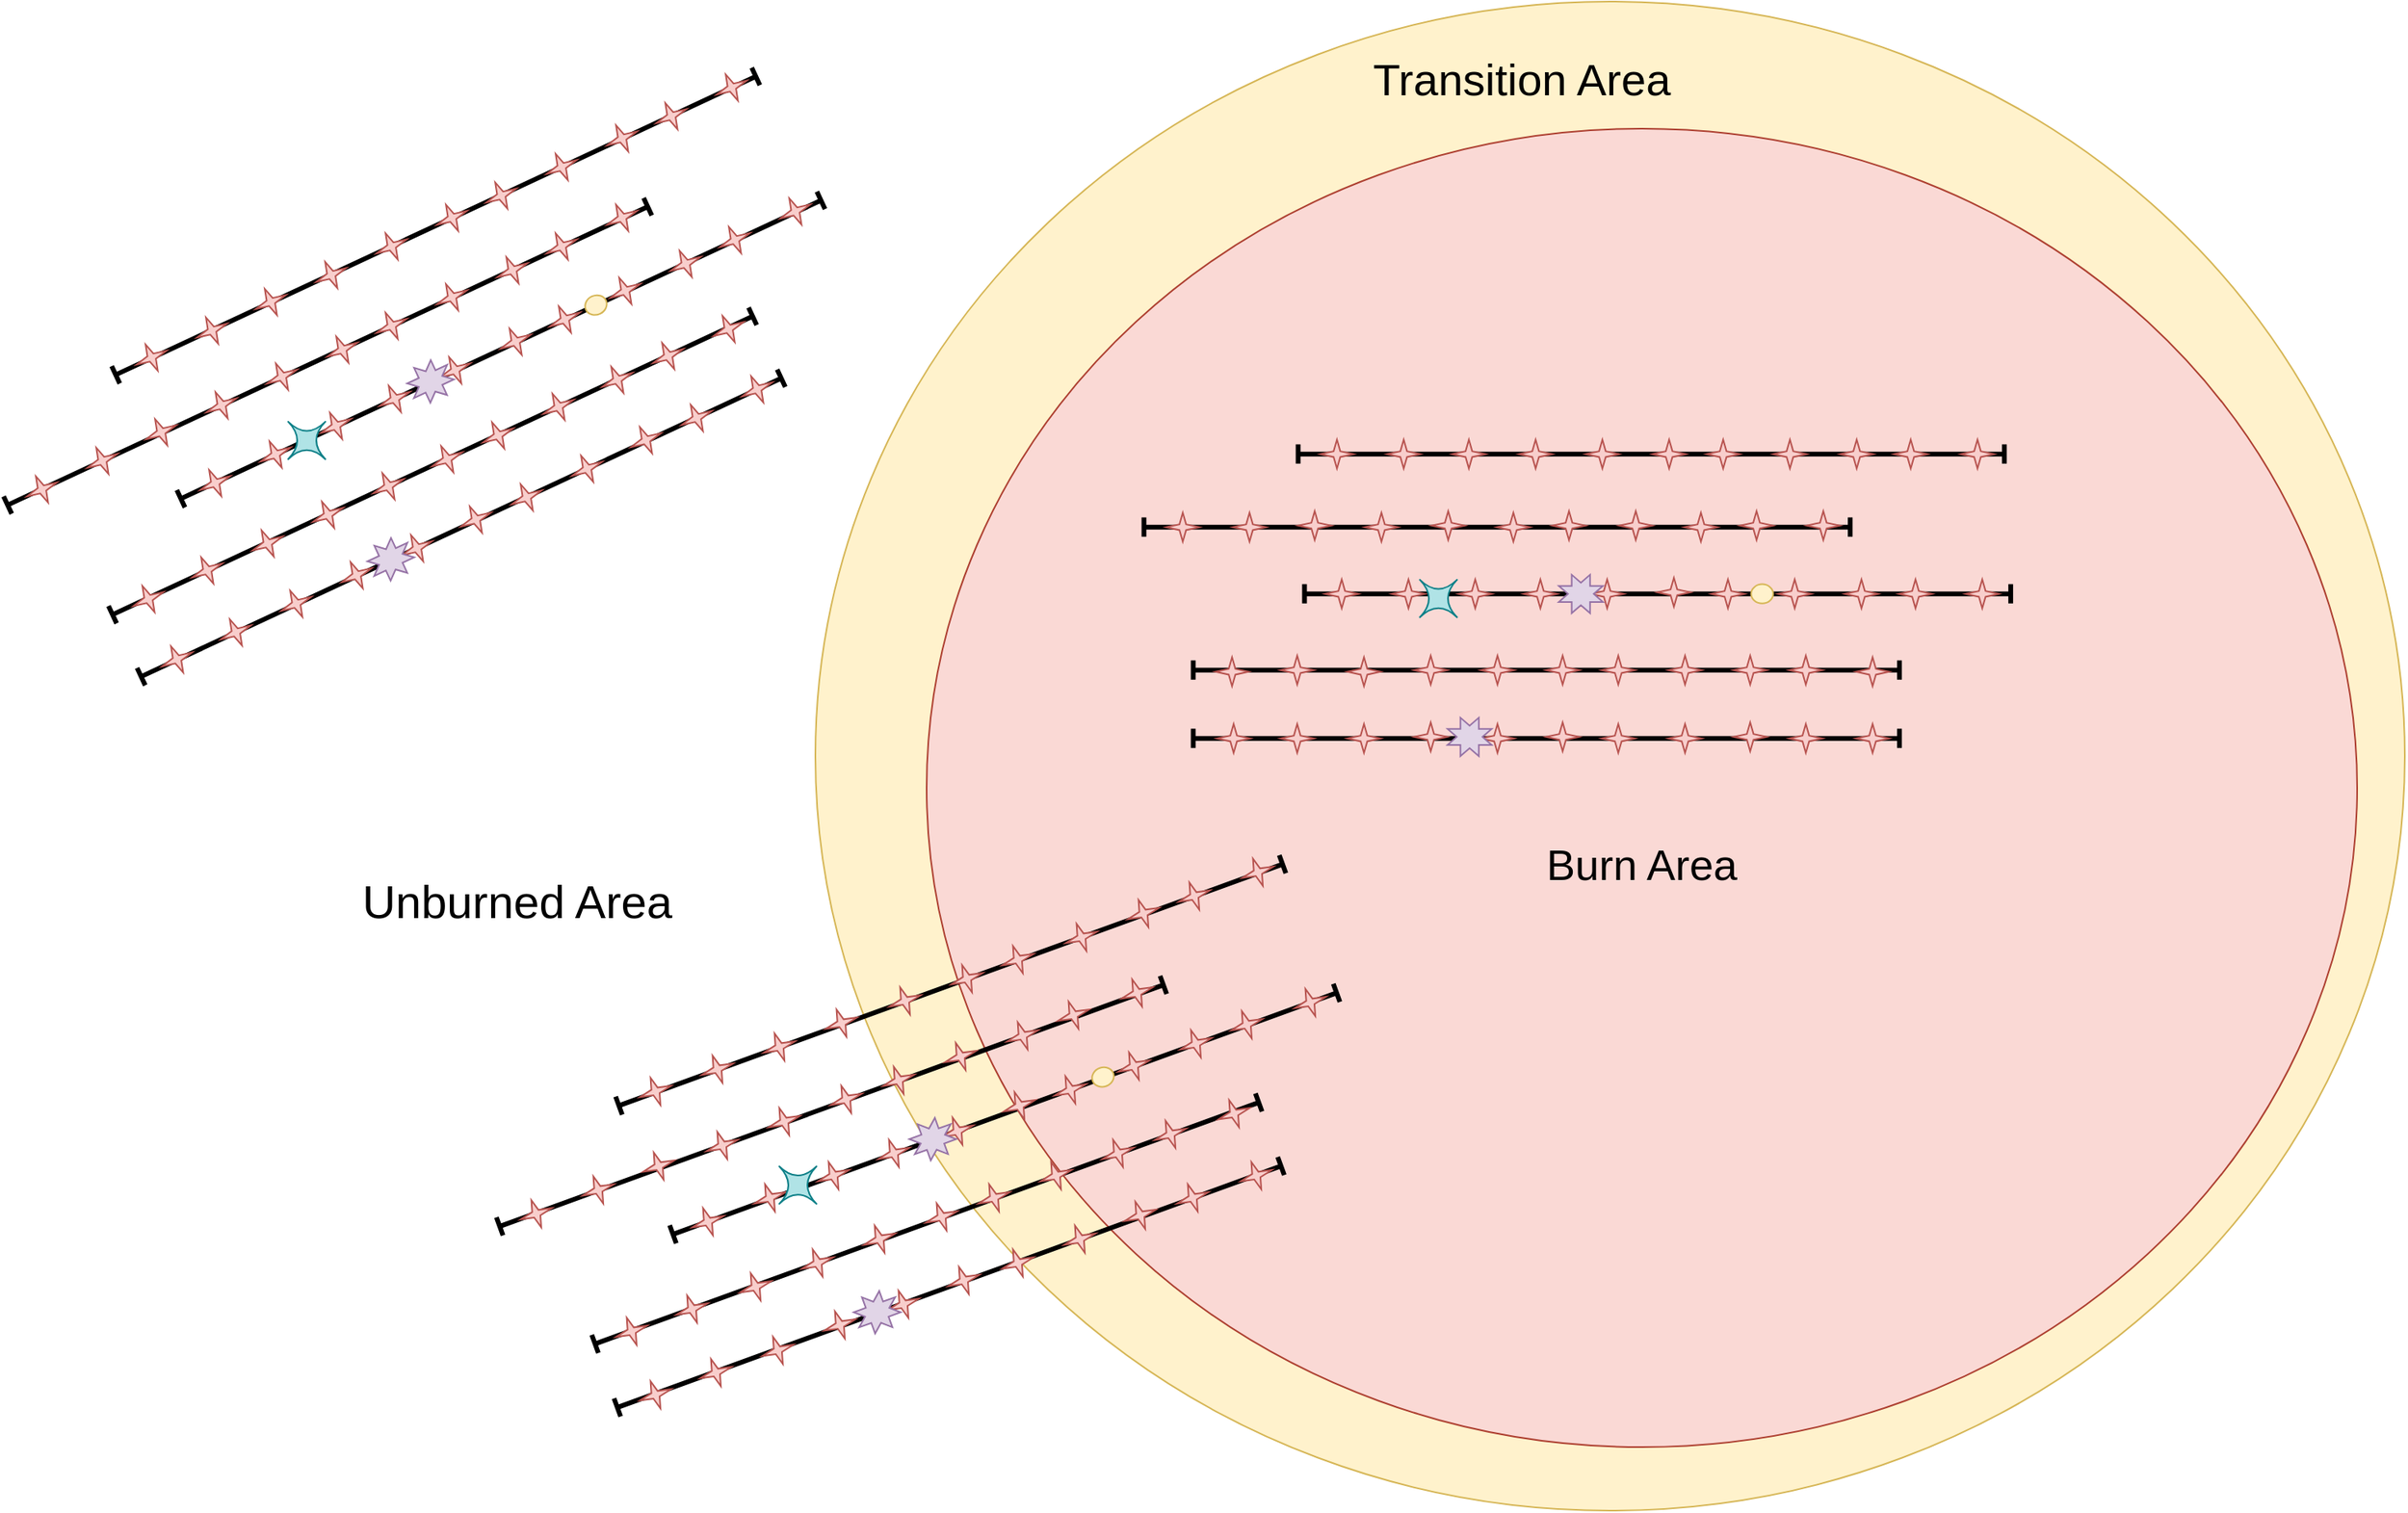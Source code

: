 <mxfile version="14.4.2" type="github" pages="3">
  <diagram id="HA04Cpn9nzUUd_77Lgpg" name="Page-1">
    <mxGraphModel dx="2355" dy="2580" grid="0" gridSize="10" guides="1" tooltips="1" connect="1" arrows="1" fold="1" page="0" pageScale="1" pageWidth="850" pageHeight="1100" math="0" shadow="0">
      <root>
        <mxCell id="0" />
        <mxCell id="1" parent="0" />
        <mxCell id="FE4h6nMI_-IRny2-kvsw-892" value="" style="ellipse;whiteSpace=wrap;html=1;gradientDirection=west;fillColor=#fff2cc;strokeColor=#d6b656;" parent="1" vertex="1">
          <mxGeometry x="680" y="-1100" width="1000" height="950" as="geometry" />
        </mxCell>
        <mxCell id="FE4h6nMI_-IRny2-kvsw-890" value="&lt;div&gt;&lt;font style=&quot;font-size: 27px&quot;&gt;&lt;br&gt;&lt;/font&gt;&lt;/div&gt;&lt;div&gt;&lt;font style=&quot;font-size: 27px&quot;&gt;&lt;br&gt;&lt;/font&gt;&lt;/div&gt;&lt;div&gt;&lt;font style=&quot;font-size: 27px&quot;&gt;&lt;br&gt;&lt;/font&gt;&lt;/div&gt;&lt;div&gt;&lt;font style=&quot;font-size: 27px&quot;&gt;Burn Area&lt;/font&gt;&lt;/div&gt;" style="ellipse;whiteSpace=wrap;html=1;fillColor=#fad9d5;strokeColor=#ae4132;" parent="1" vertex="1">
          <mxGeometry x="750" y="-1020" width="900" height="830" as="geometry" />
        </mxCell>
        <mxCell id="FE4h6nMI_-IRny2-kvsw-760" value="" style="group;rotation=0;" parent="1" vertex="1" connectable="0">
          <mxGeometry x="886.731" y="-824.206" width="545" height="200" as="geometry" />
        </mxCell>
        <mxCell id="FE4h6nMI_-IRny2-kvsw-761" value="" style="shape=crossbar;whiteSpace=wrap;html=1;rounded=1;strokeWidth=3;rotation=0;" parent="FE4h6nMI_-IRny2-kvsw-760" vertex="1">
          <mxGeometry x="31" y="182" width="444.331" height="12.121" as="geometry" />
        </mxCell>
        <mxCell id="FE4h6nMI_-IRny2-kvsw-762" value="" style="verticalLabelPosition=bottom;verticalAlign=top;html=1;shape=mxgraph.basic.4_point_star_2;dx=0.8;fillColor=#f8cecc;strokeColor=#b85450;rotation=0;" parent="FE4h6nMI_-IRny2-kvsw-760" vertex="1">
          <mxGeometry x="46" y="179" width="20.828" height="18.182" as="geometry" />
        </mxCell>
        <mxCell id="FE4h6nMI_-IRny2-kvsw-763" value="" style="verticalLabelPosition=bottom;verticalAlign=top;html=1;shape=mxgraph.basic.4_point_star_2;dx=0.8;fillColor=#f8cecc;strokeColor=#b85450;rotation=0;" parent="FE4h6nMI_-IRny2-kvsw-760" vertex="1">
          <mxGeometry x="86" y="179" width="20.828" height="18.182" as="geometry" />
        </mxCell>
        <mxCell id="FE4h6nMI_-IRny2-kvsw-764" value="" style="verticalLabelPosition=bottom;verticalAlign=top;html=1;shape=mxgraph.basic.4_point_star_2;dx=0.8;fillColor=#f8cecc;strokeColor=#b85450;rotation=0;" parent="FE4h6nMI_-IRny2-kvsw-760" vertex="1">
          <mxGeometry x="128" y="179" width="20.828" height="18.182" as="geometry" />
        </mxCell>
        <mxCell id="FE4h6nMI_-IRny2-kvsw-765" value="" style="verticalLabelPosition=bottom;verticalAlign=top;html=1;shape=mxgraph.basic.4_point_star_2;dx=0.8;fillColor=#f8cecc;strokeColor=#b85450;rotation=0;" parent="FE4h6nMI_-IRny2-kvsw-760" vertex="1">
          <mxGeometry x="170" y="178" width="20.828" height="18.182" as="geometry" />
        </mxCell>
        <mxCell id="FE4h6nMI_-IRny2-kvsw-766" value="" style="verticalLabelPosition=bottom;verticalAlign=top;html=1;shape=mxgraph.basic.4_point_star_2;dx=0.8;fillColor=#f8cecc;strokeColor=#b85450;rotation=0;" parent="FE4h6nMI_-IRny2-kvsw-760" vertex="1">
          <mxGeometry x="212" y="179" width="20.828" height="18.182" as="geometry" />
        </mxCell>
        <mxCell id="FE4h6nMI_-IRny2-kvsw-767" value="" style="verticalLabelPosition=bottom;verticalAlign=top;html=1;shape=mxgraph.basic.4_point_star_2;dx=0.8;fillColor=#f8cecc;strokeColor=#b85450;rotation=0;" parent="FE4h6nMI_-IRny2-kvsw-760" vertex="1">
          <mxGeometry x="253" y="178" width="20.828" height="18.182" as="geometry" />
        </mxCell>
        <mxCell id="FE4h6nMI_-IRny2-kvsw-768" value="" style="verticalLabelPosition=bottom;verticalAlign=top;html=1;shape=mxgraph.basic.4_point_star_2;dx=0.8;fillColor=#f8cecc;strokeColor=#b85450;rotation=0;" parent="FE4h6nMI_-IRny2-kvsw-760" vertex="1">
          <mxGeometry x="288" y="179" width="20.828" height="18.182" as="geometry" />
        </mxCell>
        <mxCell id="FE4h6nMI_-IRny2-kvsw-769" value="" style="verticalLabelPosition=bottom;verticalAlign=top;html=1;shape=mxgraph.basic.4_point_star_2;dx=0.8;fillColor=#f8cecc;strokeColor=#b85450;rotation=0;" parent="FE4h6nMI_-IRny2-kvsw-760" vertex="1">
          <mxGeometry x="330" y="179" width="20.828" height="18.182" as="geometry" />
        </mxCell>
        <mxCell id="FE4h6nMI_-IRny2-kvsw-770" value="" style="verticalLabelPosition=bottom;verticalAlign=top;html=1;shape=mxgraph.basic.4_point_star_2;dx=0.8;fillColor=#f8cecc;strokeColor=#b85450;rotation=0;" parent="FE4h6nMI_-IRny2-kvsw-760" vertex="1">
          <mxGeometry x="371" y="178" width="20.828" height="18.182" as="geometry" />
        </mxCell>
        <mxCell id="FE4h6nMI_-IRny2-kvsw-771" value="" style="verticalLabelPosition=bottom;verticalAlign=top;html=1;shape=mxgraph.basic.4_point_star_2;dx=0.8;fillColor=#f8cecc;strokeColor=#b85450;rotation=0;" parent="FE4h6nMI_-IRny2-kvsw-760" vertex="1">
          <mxGeometry x="406" y="179" width="20.828" height="18.182" as="geometry" />
        </mxCell>
        <mxCell id="FE4h6nMI_-IRny2-kvsw-772" value="" style="verticalLabelPosition=bottom;verticalAlign=top;html=1;shape=mxgraph.basic.4_point_star_2;dx=0.8;fillColor=#f8cecc;strokeColor=#b85450;rotation=0;" parent="FE4h6nMI_-IRny2-kvsw-760" vertex="1">
          <mxGeometry x="448" y="179" width="20.828" height="18.182" as="geometry" />
        </mxCell>
        <mxCell id="FE4h6nMI_-IRny2-kvsw-773" value="" style="verticalLabelPosition=bottom;verticalAlign=top;html=1;shape=mxgraph.basic.8_point_star;fillColor=#e1d5e7;strokeColor=#9673a6;rotation=0;" parent="FE4h6nMI_-IRny2-kvsw-760" vertex="1">
          <mxGeometry x="191" y="175" width="27.771" height="24.242" as="geometry" />
        </mxCell>
        <mxCell id="FE4h6nMI_-IRny2-kvsw-774" value="" style="shape=crossbar;whiteSpace=wrap;html=1;rounded=1;strokeWidth=3;rotation=0;" parent="FE4h6nMI_-IRny2-kvsw-760" vertex="1">
          <mxGeometry x="31" y="139" width="444.331" height="12.121" as="geometry" />
        </mxCell>
        <mxCell id="FE4h6nMI_-IRny2-kvsw-775" value="" style="verticalLabelPosition=bottom;verticalAlign=top;html=1;shape=mxgraph.basic.4_point_star_2;dx=0.8;fillColor=#f8cecc;strokeColor=#b85450;rotation=0;" parent="FE4h6nMI_-IRny2-kvsw-760" vertex="1">
          <mxGeometry x="45" y="137" width="20.828" height="18.182" as="geometry" />
        </mxCell>
        <mxCell id="FE4h6nMI_-IRny2-kvsw-776" value="" style="verticalLabelPosition=bottom;verticalAlign=top;html=1;shape=mxgraph.basic.4_point_star_2;dx=0.8;fillColor=#f8cecc;strokeColor=#b85450;rotation=0;" parent="FE4h6nMI_-IRny2-kvsw-760" vertex="1">
          <mxGeometry x="86" y="136" width="20.828" height="18.182" as="geometry" />
        </mxCell>
        <mxCell id="FE4h6nMI_-IRny2-kvsw-777" value="" style="verticalLabelPosition=bottom;verticalAlign=top;html=1;shape=mxgraph.basic.4_point_star_2;dx=0.8;fillColor=#f8cecc;strokeColor=#b85450;rotation=0;" parent="FE4h6nMI_-IRny2-kvsw-760" vertex="1">
          <mxGeometry x="128" y="137" width="20.828" height="18.182" as="geometry" />
        </mxCell>
        <mxCell id="FE4h6nMI_-IRny2-kvsw-778" value="" style="verticalLabelPosition=bottom;verticalAlign=top;html=1;shape=mxgraph.basic.4_point_star_2;dx=0.8;fillColor=#f8cecc;strokeColor=#b85450;rotation=0;" parent="FE4h6nMI_-IRny2-kvsw-760" vertex="1">
          <mxGeometry x="170" y="136" width="20.828" height="18.182" as="geometry" />
        </mxCell>
        <mxCell id="FE4h6nMI_-IRny2-kvsw-779" value="" style="verticalLabelPosition=bottom;verticalAlign=top;html=1;shape=mxgraph.basic.4_point_star_2;dx=0.8;fillColor=#f8cecc;strokeColor=#b85450;rotation=0;" parent="FE4h6nMI_-IRny2-kvsw-760" vertex="1">
          <mxGeometry x="212" y="136" width="20.828" height="18.182" as="geometry" />
        </mxCell>
        <mxCell id="FE4h6nMI_-IRny2-kvsw-780" value="" style="verticalLabelPosition=bottom;verticalAlign=top;html=1;shape=mxgraph.basic.4_point_star_2;dx=0.8;fillColor=#f8cecc;strokeColor=#b85450;rotation=0;" parent="FE4h6nMI_-IRny2-kvsw-760" vertex="1">
          <mxGeometry x="253" y="136" width="20.828" height="18.182" as="geometry" />
        </mxCell>
        <mxCell id="FE4h6nMI_-IRny2-kvsw-781" value="" style="verticalLabelPosition=bottom;verticalAlign=top;html=1;shape=mxgraph.basic.4_point_star_2;dx=0.8;fillColor=#f8cecc;strokeColor=#b85450;rotation=0;" parent="FE4h6nMI_-IRny2-kvsw-760" vertex="1">
          <mxGeometry x="288" y="136" width="20.828" height="18.182" as="geometry" />
        </mxCell>
        <mxCell id="FE4h6nMI_-IRny2-kvsw-782" value="" style="verticalLabelPosition=bottom;verticalAlign=top;html=1;shape=mxgraph.basic.4_point_star_2;dx=0.8;fillColor=#f8cecc;strokeColor=#b85450;rotation=0;" parent="FE4h6nMI_-IRny2-kvsw-760" vertex="1">
          <mxGeometry x="330" y="136" width="20.828" height="18.182" as="geometry" />
        </mxCell>
        <mxCell id="FE4h6nMI_-IRny2-kvsw-783" value="" style="verticalLabelPosition=bottom;verticalAlign=top;html=1;shape=mxgraph.basic.4_point_star_2;dx=0.8;fillColor=#f8cecc;strokeColor=#b85450;rotation=0;" parent="FE4h6nMI_-IRny2-kvsw-760" vertex="1">
          <mxGeometry x="371" y="136" width="20.828" height="18.182" as="geometry" />
        </mxCell>
        <mxCell id="FE4h6nMI_-IRny2-kvsw-784" value="" style="verticalLabelPosition=bottom;verticalAlign=top;html=1;shape=mxgraph.basic.4_point_star_2;dx=0.8;fillColor=#f8cecc;strokeColor=#b85450;rotation=0;" parent="FE4h6nMI_-IRny2-kvsw-760" vertex="1">
          <mxGeometry x="406" y="136" width="20.828" height="18.182" as="geometry" />
        </mxCell>
        <mxCell id="FE4h6nMI_-IRny2-kvsw-785" value="" style="verticalLabelPosition=bottom;verticalAlign=top;html=1;shape=mxgraph.basic.4_point_star_2;dx=0.8;fillColor=#f8cecc;strokeColor=#b85450;rotation=0;" parent="FE4h6nMI_-IRny2-kvsw-760" vertex="1">
          <mxGeometry x="448" y="137" width="20.828" height="18.182" as="geometry" />
        </mxCell>
        <mxCell id="FE4h6nMI_-IRny2-kvsw-786" value="" style="shape=crossbar;whiteSpace=wrap;html=1;rounded=1;strokeWidth=3;rotation=0;" parent="FE4h6nMI_-IRny2-kvsw-760" vertex="1">
          <mxGeometry x="101" y="91" width="444.331" height="12.121" as="geometry" />
        </mxCell>
        <mxCell id="FE4h6nMI_-IRny2-kvsw-787" value="" style="verticalLabelPosition=bottom;verticalAlign=top;html=1;shape=mxgraph.basic.4_point_star_2;dx=0.8;fillColor=#f8cecc;strokeColor=#b85450;rotation=0;" parent="FE4h6nMI_-IRny2-kvsw-760" vertex="1">
          <mxGeometry x="114" y="88" width="20.828" height="18.182" as="geometry" />
        </mxCell>
        <mxCell id="FE4h6nMI_-IRny2-kvsw-788" value="" style="verticalLabelPosition=bottom;verticalAlign=top;html=1;shape=mxgraph.basic.4_point_star_2;dx=0.8;fillColor=#f8cecc;strokeColor=#b85450;rotation=0;" parent="FE4h6nMI_-IRny2-kvsw-760" vertex="1">
          <mxGeometry x="156" y="88" width="20.828" height="18.182" as="geometry" />
        </mxCell>
        <mxCell id="FE4h6nMI_-IRny2-kvsw-789" value="" style="verticalLabelPosition=bottom;verticalAlign=top;html=1;shape=mxgraph.basic.4_point_star_2;dx=0.8;fillColor=#f8cecc;strokeColor=#b85450;rotation=0;" parent="FE4h6nMI_-IRny2-kvsw-760" vertex="1">
          <mxGeometry x="198" y="88" width="20.828" height="18.182" as="geometry" />
        </mxCell>
        <mxCell id="FE4h6nMI_-IRny2-kvsw-790" value="" style="verticalLabelPosition=bottom;verticalAlign=top;html=1;shape=mxgraph.basic.4_point_star_2;dx=0.8;fillColor=#f8cecc;strokeColor=#b85450;rotation=0;" parent="FE4h6nMI_-IRny2-kvsw-760" vertex="1">
          <mxGeometry x="239" y="88" width="20.828" height="18.182" as="geometry" />
        </mxCell>
        <mxCell id="FE4h6nMI_-IRny2-kvsw-791" value="" style="verticalLabelPosition=bottom;verticalAlign=top;html=1;shape=mxgraph.basic.4_point_star_2;dx=0.8;fillColor=#f8cecc;strokeColor=#b85450;rotation=0;" parent="FE4h6nMI_-IRny2-kvsw-760" vertex="1">
          <mxGeometry x="281" y="88" width="20.828" height="18.182" as="geometry" />
        </mxCell>
        <mxCell id="FE4h6nMI_-IRny2-kvsw-792" value="" style="verticalLabelPosition=bottom;verticalAlign=top;html=1;shape=mxgraph.basic.4_point_star_2;dx=0.8;fillColor=#f8cecc;strokeColor=#b85450;rotation=0;" parent="FE4h6nMI_-IRny2-kvsw-760" vertex="1">
          <mxGeometry x="323" y="87" width="20.828" height="18.182" as="geometry" />
        </mxCell>
        <mxCell id="FE4h6nMI_-IRny2-kvsw-793" value="" style="verticalLabelPosition=bottom;verticalAlign=top;html=1;shape=mxgraph.basic.4_point_star_2;dx=0.8;fillColor=#f8cecc;strokeColor=#b85450;rotation=0;" parent="FE4h6nMI_-IRny2-kvsw-760" vertex="1">
          <mxGeometry x="357" y="88" width="20.828" height="18.182" as="geometry" />
        </mxCell>
        <mxCell id="FE4h6nMI_-IRny2-kvsw-794" value="" style="verticalLabelPosition=bottom;verticalAlign=top;html=1;shape=mxgraph.basic.4_point_star_2;dx=0.8;fillColor=#f8cecc;strokeColor=#b85450;rotation=0;" parent="FE4h6nMI_-IRny2-kvsw-760" vertex="1">
          <mxGeometry x="399" y="88" width="20.828" height="18.182" as="geometry" />
        </mxCell>
        <mxCell id="FE4h6nMI_-IRny2-kvsw-795" value="" style="verticalLabelPosition=bottom;verticalAlign=top;html=1;shape=mxgraph.basic.4_point_star_2;dx=0.8;fillColor=#f8cecc;strokeColor=#b85450;rotation=0;" parent="FE4h6nMI_-IRny2-kvsw-760" vertex="1">
          <mxGeometry x="441" y="88" width="20.828" height="18.182" as="geometry" />
        </mxCell>
        <mxCell id="FE4h6nMI_-IRny2-kvsw-796" value="" style="verticalLabelPosition=bottom;verticalAlign=top;html=1;shape=mxgraph.basic.4_point_star_2;dx=0.8;fillColor=#f8cecc;strokeColor=#b85450;rotation=0;" parent="FE4h6nMI_-IRny2-kvsw-760" vertex="1">
          <mxGeometry x="475" y="88" width="20.828" height="18.182" as="geometry" />
        </mxCell>
        <mxCell id="FE4h6nMI_-IRny2-kvsw-797" value="" style="verticalLabelPosition=bottom;verticalAlign=top;html=1;shape=mxgraph.basic.4_point_star_2;dx=0.8;fillColor=#f8cecc;strokeColor=#b85450;rotation=0;" parent="FE4h6nMI_-IRny2-kvsw-760" vertex="1">
          <mxGeometry x="517" y="88" width="20.828" height="18.182" as="geometry" />
        </mxCell>
        <mxCell id="FE4h6nMI_-IRny2-kvsw-798" value="" style="verticalLabelPosition=bottom;verticalAlign=top;html=1;shape=mxgraph.basic.8_point_star;fillColor=#e1d5e7;strokeColor=#9673a6;rotation=0;" parent="FE4h6nMI_-IRny2-kvsw-760" vertex="1">
          <mxGeometry x="261" y="85" width="27.771" height="24.242" as="geometry" />
        </mxCell>
        <mxCell id="FE4h6nMI_-IRny2-kvsw-799" value="" style="shape=crossbar;whiteSpace=wrap;html=1;rounded=1;strokeWidth=3;rotation=0;" parent="FE4h6nMI_-IRny2-kvsw-760" vertex="1">
          <mxGeometry y="49" width="444.331" height="12.121" as="geometry" />
        </mxCell>
        <mxCell id="FE4h6nMI_-IRny2-kvsw-800" value="" style="verticalLabelPosition=bottom;verticalAlign=top;html=1;shape=mxgraph.basic.4_point_star_2;dx=0.8;fillColor=#f8cecc;strokeColor=#b85450;rotation=0;" parent="FE4h6nMI_-IRny2-kvsw-760" vertex="1">
          <mxGeometry x="14" y="46" width="20.828" height="18.182" as="geometry" />
        </mxCell>
        <mxCell id="FE4h6nMI_-IRny2-kvsw-801" value="" style="verticalLabelPosition=bottom;verticalAlign=top;html=1;shape=mxgraph.basic.4_point_star_2;dx=0.8;fillColor=#f8cecc;strokeColor=#b85450;rotation=0;" parent="FE4h6nMI_-IRny2-kvsw-760" vertex="1">
          <mxGeometry x="56" y="46" width="20.828" height="18.182" as="geometry" />
        </mxCell>
        <mxCell id="FE4h6nMI_-IRny2-kvsw-802" value="" style="verticalLabelPosition=bottom;verticalAlign=top;html=1;shape=mxgraph.basic.4_point_star_2;dx=0.8;fillColor=#f8cecc;strokeColor=#b85450;rotation=0;" parent="FE4h6nMI_-IRny2-kvsw-760" vertex="1">
          <mxGeometry x="97" y="45" width="20.828" height="18.182" as="geometry" />
        </mxCell>
        <mxCell id="FE4h6nMI_-IRny2-kvsw-803" value="" style="verticalLabelPosition=bottom;verticalAlign=top;html=1;shape=mxgraph.basic.4_point_star_2;dx=0.8;fillColor=#f8cecc;strokeColor=#b85450;rotation=0;" parent="FE4h6nMI_-IRny2-kvsw-760" vertex="1">
          <mxGeometry x="139" y="46" width="20.828" height="18.182" as="geometry" />
        </mxCell>
        <mxCell id="FE4h6nMI_-IRny2-kvsw-804" value="" style="verticalLabelPosition=bottom;verticalAlign=top;html=1;shape=mxgraph.basic.4_point_star_2;dx=0.8;fillColor=#f8cecc;strokeColor=#b85450;rotation=0;" parent="FE4h6nMI_-IRny2-kvsw-760" vertex="1">
          <mxGeometry x="181" y="45" width="20.828" height="18.182" as="geometry" />
        </mxCell>
        <mxCell id="FE4h6nMI_-IRny2-kvsw-805" value="" style="verticalLabelPosition=bottom;verticalAlign=top;html=1;shape=mxgraph.basic.4_point_star_2;dx=0.8;fillColor=#f8cecc;strokeColor=#b85450;rotation=0;" parent="FE4h6nMI_-IRny2-kvsw-760" vertex="1">
          <mxGeometry x="222" y="46" width="20.828" height="18.182" as="geometry" />
        </mxCell>
        <mxCell id="FE4h6nMI_-IRny2-kvsw-806" value="" style="verticalLabelPosition=bottom;verticalAlign=top;html=1;shape=mxgraph.basic.4_point_star_2;dx=0.8;fillColor=#f8cecc;strokeColor=#b85450;rotation=0;" parent="FE4h6nMI_-IRny2-kvsw-760" vertex="1">
          <mxGeometry x="257" y="45" width="20.828" height="18.182" as="geometry" />
        </mxCell>
        <mxCell id="FE4h6nMI_-IRny2-kvsw-807" value="" style="verticalLabelPosition=bottom;verticalAlign=top;html=1;shape=mxgraph.basic.4_point_star_2;dx=0.8;fillColor=#f8cecc;strokeColor=#b85450;rotation=0;" parent="FE4h6nMI_-IRny2-kvsw-760" vertex="1">
          <mxGeometry x="299" y="45" width="20.828" height="18.182" as="geometry" />
        </mxCell>
        <mxCell id="FE4h6nMI_-IRny2-kvsw-808" value="" style="verticalLabelPosition=bottom;verticalAlign=top;html=1;shape=mxgraph.basic.4_point_star_2;dx=0.8;fillColor=#f8cecc;strokeColor=#b85450;rotation=0;" parent="FE4h6nMI_-IRny2-kvsw-760" vertex="1">
          <mxGeometry x="340" y="46" width="20.828" height="18.182" as="geometry" />
        </mxCell>
        <mxCell id="FE4h6nMI_-IRny2-kvsw-809" value="" style="verticalLabelPosition=bottom;verticalAlign=top;html=1;shape=mxgraph.basic.4_point_star_2;dx=0.8;fillColor=#f8cecc;strokeColor=#b85450;rotation=0;" parent="FE4h6nMI_-IRny2-kvsw-760" vertex="1">
          <mxGeometry x="375" y="45" width="20.828" height="18.182" as="geometry" />
        </mxCell>
        <mxCell id="FE4h6nMI_-IRny2-kvsw-810" value="" style="verticalLabelPosition=bottom;verticalAlign=top;html=1;shape=mxgraph.basic.4_point_star_2;dx=0.8;fillColor=#f8cecc;strokeColor=#b85450;rotation=0;" parent="FE4h6nMI_-IRny2-kvsw-760" vertex="1">
          <mxGeometry x="417" y="45" width="20.828" height="18.182" as="geometry" />
        </mxCell>
        <mxCell id="FE4h6nMI_-IRny2-kvsw-811" value="" style="verticalLabelPosition=bottom;verticalAlign=top;html=1;shape=mxgraph.basic.donut;dx=25;fillColor=#fff2cc;strokeColor=#d6b656;rotation=0;" parent="FE4h6nMI_-IRny2-kvsw-760" vertex="1">
          <mxGeometry x="382" y="91" width="13.885" height="12.121" as="geometry" />
        </mxCell>
        <mxCell id="FE4h6nMI_-IRny2-kvsw-812" value="" style="shape=crossbar;whiteSpace=wrap;html=1;rounded=1;strokeWidth=3;rotation=0;" parent="FE4h6nMI_-IRny2-kvsw-760" vertex="1">
          <mxGeometry x="97" y="3" width="444.331" height="12.121" as="geometry" />
        </mxCell>
        <mxCell id="FE4h6nMI_-IRny2-kvsw-813" value="" style="verticalLabelPosition=bottom;verticalAlign=top;html=1;shape=mxgraph.basic.4_point_star_2;dx=0.8;fillColor=#f8cecc;strokeColor=#b85450;rotation=0;" parent="FE4h6nMI_-IRny2-kvsw-760" vertex="1">
          <mxGeometry x="111" width="20.828" height="18.182" as="geometry" />
        </mxCell>
        <mxCell id="FE4h6nMI_-IRny2-kvsw-814" value="" style="verticalLabelPosition=bottom;verticalAlign=top;html=1;shape=mxgraph.basic.4_point_star_2;dx=0.8;fillColor=#f8cecc;strokeColor=#b85450;rotation=0;" parent="FE4h6nMI_-IRny2-kvsw-760" vertex="1">
          <mxGeometry x="153" width="20.828" height="18.182" as="geometry" />
        </mxCell>
        <mxCell id="FE4h6nMI_-IRny2-kvsw-815" value="" style="verticalLabelPosition=bottom;verticalAlign=top;html=1;shape=mxgraph.basic.4_point_star_2;dx=0.8;fillColor=#f8cecc;strokeColor=#b85450;rotation=0;" parent="FE4h6nMI_-IRny2-kvsw-760" vertex="1">
          <mxGeometry x="194" width="20.828" height="18.182" as="geometry" />
        </mxCell>
        <mxCell id="FE4h6nMI_-IRny2-kvsw-816" value="" style="verticalLabelPosition=bottom;verticalAlign=top;html=1;shape=mxgraph.basic.4_point_star_2;dx=0.8;fillColor=#f8cecc;strokeColor=#b85450;rotation=0;" parent="FE4h6nMI_-IRny2-kvsw-760" vertex="1">
          <mxGeometry x="236" width="20.828" height="18.182" as="geometry" />
        </mxCell>
        <mxCell id="FE4h6nMI_-IRny2-kvsw-817" value="" style="verticalLabelPosition=bottom;verticalAlign=top;html=1;shape=mxgraph.basic.4_point_star_2;dx=0.8;fillColor=#f8cecc;strokeColor=#b85450;rotation=0;" parent="FE4h6nMI_-IRny2-kvsw-760" vertex="1">
          <mxGeometry x="278" width="20.828" height="18.182" as="geometry" />
        </mxCell>
        <mxCell id="FE4h6nMI_-IRny2-kvsw-818" value="" style="verticalLabelPosition=bottom;verticalAlign=top;html=1;shape=mxgraph.basic.4_point_star_2;dx=0.8;fillColor=#f8cecc;strokeColor=#b85450;rotation=0;" parent="FE4h6nMI_-IRny2-kvsw-760" vertex="1">
          <mxGeometry x="320" width="20.828" height="18.182" as="geometry" />
        </mxCell>
        <mxCell id="FE4h6nMI_-IRny2-kvsw-819" value="" style="verticalLabelPosition=bottom;verticalAlign=top;html=1;shape=mxgraph.basic.4_point_star_2;dx=0.8;fillColor=#f8cecc;strokeColor=#b85450;rotation=0;" parent="FE4h6nMI_-IRny2-kvsw-760" vertex="1">
          <mxGeometry x="354" width="20.828" height="18.182" as="geometry" />
        </mxCell>
        <mxCell id="FE4h6nMI_-IRny2-kvsw-820" value="" style="verticalLabelPosition=bottom;verticalAlign=top;html=1;shape=mxgraph.basic.4_point_star_2;dx=0.8;fillColor=#f8cecc;strokeColor=#b85450;rotation=0;" parent="FE4h6nMI_-IRny2-kvsw-760" vertex="1">
          <mxGeometry x="396" width="20.828" height="18.182" as="geometry" />
        </mxCell>
        <mxCell id="FE4h6nMI_-IRny2-kvsw-821" value="" style="verticalLabelPosition=bottom;verticalAlign=top;html=1;shape=mxgraph.basic.4_point_star_2;dx=0.8;fillColor=#f8cecc;strokeColor=#b85450;rotation=0;" parent="FE4h6nMI_-IRny2-kvsw-760" vertex="1">
          <mxGeometry x="438" width="20.828" height="18.182" as="geometry" />
        </mxCell>
        <mxCell id="FE4h6nMI_-IRny2-kvsw-822" value="" style="verticalLabelPosition=bottom;verticalAlign=top;html=1;shape=mxgraph.basic.4_point_star_2;dx=0.8;fillColor=#f8cecc;strokeColor=#b85450;rotation=0;" parent="FE4h6nMI_-IRny2-kvsw-760" vertex="1">
          <mxGeometry x="472" width="20.828" height="18.182" as="geometry" />
        </mxCell>
        <mxCell id="FE4h6nMI_-IRny2-kvsw-823" value="" style="verticalLabelPosition=bottom;verticalAlign=top;html=1;shape=mxgraph.basic.4_point_star_2;dx=0.8;fillColor=#f8cecc;strokeColor=#b85450;rotation=0;" parent="FE4h6nMI_-IRny2-kvsw-760" vertex="1">
          <mxGeometry x="514" width="20.828" height="18.182" as="geometry" />
        </mxCell>
        <mxCell id="FE4h6nMI_-IRny2-kvsw-824" value="" style="group;rotation=-20;" parent="1" vertex="1" connectable="0">
          <mxGeometry x="480.001" y="-479.996" width="545" height="200" as="geometry" />
        </mxCell>
        <mxCell id="FE4h6nMI_-IRny2-kvsw-825" value="" style="shape=crossbar;whiteSpace=wrap;html=1;rounded=1;strokeWidth=3;rotation=-20;" parent="FE4h6nMI_-IRny2-kvsw-824" vertex="1">
          <mxGeometry x="62" y="183" width="444.331" height="12.121" as="geometry" />
        </mxCell>
        <mxCell id="FE4h6nMI_-IRny2-kvsw-826" value="" style="verticalLabelPosition=bottom;verticalAlign=top;html=1;shape=mxgraph.basic.4_point_star_2;dx=0.8;fillColor=#f8cecc;strokeColor=#b85450;rotation=-20;" parent="FE4h6nMI_-IRny2-kvsw-824" vertex="1">
          <mxGeometry x="89" y="248" width="20.828" height="18.182" as="geometry" />
        </mxCell>
        <mxCell id="FE4h6nMI_-IRny2-kvsw-827" value="" style="verticalLabelPosition=bottom;verticalAlign=top;html=1;shape=mxgraph.basic.4_point_star_2;dx=0.8;fillColor=#f8cecc;strokeColor=#b85450;rotation=-20;" parent="FE4h6nMI_-IRny2-kvsw-824" vertex="1">
          <mxGeometry x="127" y="234" width="20.828" height="18.182" as="geometry" />
        </mxCell>
        <mxCell id="FE4h6nMI_-IRny2-kvsw-828" value="" style="verticalLabelPosition=bottom;verticalAlign=top;html=1;shape=mxgraph.basic.4_point_star_2;dx=0.8;fillColor=#f8cecc;strokeColor=#b85450;rotation=-20;" parent="FE4h6nMI_-IRny2-kvsw-824" vertex="1">
          <mxGeometry x="166" y="220" width="20.828" height="18.182" as="geometry" />
        </mxCell>
        <mxCell id="FE4h6nMI_-IRny2-kvsw-829" value="" style="verticalLabelPosition=bottom;verticalAlign=top;html=1;shape=mxgraph.basic.4_point_star_2;dx=0.8;fillColor=#f8cecc;strokeColor=#b85450;rotation=-20;" parent="FE4h6nMI_-IRny2-kvsw-824" vertex="1">
          <mxGeometry x="205" y="204" width="20.828" height="18.182" as="geometry" />
        </mxCell>
        <mxCell id="FE4h6nMI_-IRny2-kvsw-830" value="" style="verticalLabelPosition=bottom;verticalAlign=top;html=1;shape=mxgraph.basic.4_point_star_2;dx=0.8;fillColor=#f8cecc;strokeColor=#b85450;rotation=-20;" parent="FE4h6nMI_-IRny2-kvsw-824" vertex="1">
          <mxGeometry x="245" y="191" width="20.828" height="18.182" as="geometry" />
        </mxCell>
        <mxCell id="FE4h6nMI_-IRny2-kvsw-831" value="" style="verticalLabelPosition=bottom;verticalAlign=top;html=1;shape=mxgraph.basic.4_point_star_2;dx=0.8;fillColor=#f8cecc;strokeColor=#b85450;rotation=-20;" parent="FE4h6nMI_-IRny2-kvsw-824" vertex="1">
          <mxGeometry x="283" y="176" width="20.828" height="18.182" as="geometry" />
        </mxCell>
        <mxCell id="FE4h6nMI_-IRny2-kvsw-832" value="" style="verticalLabelPosition=bottom;verticalAlign=top;html=1;shape=mxgraph.basic.4_point_star_2;dx=0.8;fillColor=#f8cecc;strokeColor=#b85450;rotation=-20;" parent="FE4h6nMI_-IRny2-kvsw-824" vertex="1">
          <mxGeometry x="317" y="165" width="20.828" height="18.182" as="geometry" />
        </mxCell>
        <mxCell id="FE4h6nMI_-IRny2-kvsw-833" value="" style="verticalLabelPosition=bottom;verticalAlign=top;html=1;shape=mxgraph.basic.4_point_star_2;dx=0.8;fillColor=#f8cecc;strokeColor=#b85450;rotation=-20;" parent="FE4h6nMI_-IRny2-kvsw-824" vertex="1">
          <mxGeometry x="356" y="150" width="20.828" height="18.182" as="geometry" />
        </mxCell>
        <mxCell id="FE4h6nMI_-IRny2-kvsw-834" value="" style="verticalLabelPosition=bottom;verticalAlign=top;html=1;shape=mxgraph.basic.4_point_star_2;dx=0.8;fillColor=#f8cecc;strokeColor=#b85450;rotation=-20;" parent="FE4h6nMI_-IRny2-kvsw-824" vertex="1">
          <mxGeometry x="394" y="135" width="20.828" height="18.182" as="geometry" />
        </mxCell>
        <mxCell id="FE4h6nMI_-IRny2-kvsw-835" value="" style="verticalLabelPosition=bottom;verticalAlign=top;html=1;shape=mxgraph.basic.4_point_star_2;dx=0.8;fillColor=#f8cecc;strokeColor=#b85450;rotation=-20;" parent="FE4h6nMI_-IRny2-kvsw-824" vertex="1">
          <mxGeometry x="427" y="124" width="20.828" height="18.182" as="geometry" />
        </mxCell>
        <mxCell id="FE4h6nMI_-IRny2-kvsw-836" value="" style="verticalLabelPosition=bottom;verticalAlign=top;html=1;shape=mxgraph.basic.4_point_star_2;dx=0.8;fillColor=#f8cecc;strokeColor=#b85450;rotation=-20;" parent="FE4h6nMI_-IRny2-kvsw-824" vertex="1">
          <mxGeometry x="467" y="110" width="20.828" height="18.182" as="geometry" />
        </mxCell>
        <mxCell id="FE4h6nMI_-IRny2-kvsw-837" value="" style="verticalLabelPosition=bottom;verticalAlign=top;html=1;shape=mxgraph.basic.8_point_star;fillColor=#e1d5e7;strokeColor=#9673a6;rotation=-20;" parent="FE4h6nMI_-IRny2-kvsw-824" vertex="1">
          <mxGeometry x="225" y="193" width="27.771" height="24.242" as="geometry" />
        </mxCell>
        <mxCell id="FE4h6nMI_-IRny2-kvsw-838" value="" style="shape=crossbar;whiteSpace=wrap;html=1;rounded=1;strokeWidth=3;rotation=-20;" parent="FE4h6nMI_-IRny2-kvsw-824" vertex="1">
          <mxGeometry x="48" y="143" width="444.331" height="12.121" as="geometry" />
        </mxCell>
        <mxCell id="FE4h6nMI_-IRny2-kvsw-839" value="" style="verticalLabelPosition=bottom;verticalAlign=top;html=1;shape=mxgraph.basic.4_point_star_2;dx=0.8;fillColor=#f8cecc;strokeColor=#b85450;rotation=-20;" parent="FE4h6nMI_-IRny2-kvsw-824" vertex="1">
          <mxGeometry x="74" y="208" width="20.828" height="18.182" as="geometry" />
        </mxCell>
        <mxCell id="FE4h6nMI_-IRny2-kvsw-840" value="" style="verticalLabelPosition=bottom;verticalAlign=top;html=1;shape=mxgraph.basic.4_point_star_2;dx=0.8;fillColor=#f8cecc;strokeColor=#b85450;rotation=-20;" parent="FE4h6nMI_-IRny2-kvsw-824" vertex="1">
          <mxGeometry x="112" y="194" width="20.828" height="18.182" as="geometry" />
        </mxCell>
        <mxCell id="FE4h6nMI_-IRny2-kvsw-841" value="" style="verticalLabelPosition=bottom;verticalAlign=top;html=1;shape=mxgraph.basic.4_point_star_2;dx=0.8;fillColor=#f8cecc;strokeColor=#b85450;rotation=-20;" parent="FE4h6nMI_-IRny2-kvsw-824" vertex="1">
          <mxGeometry x="152" y="180" width="20.828" height="18.182" as="geometry" />
        </mxCell>
        <mxCell id="FE4h6nMI_-IRny2-kvsw-842" value="" style="verticalLabelPosition=bottom;verticalAlign=top;html=1;shape=mxgraph.basic.4_point_star_2;dx=0.8;fillColor=#f8cecc;strokeColor=#b85450;rotation=-20;" parent="FE4h6nMI_-IRny2-kvsw-824" vertex="1">
          <mxGeometry x="191" y="165" width="20.828" height="18.182" as="geometry" />
        </mxCell>
        <mxCell id="FE4h6nMI_-IRny2-kvsw-843" value="" style="verticalLabelPosition=bottom;verticalAlign=top;html=1;shape=mxgraph.basic.4_point_star_2;dx=0.8;fillColor=#f8cecc;strokeColor=#b85450;rotation=-20;" parent="FE4h6nMI_-IRny2-kvsw-824" vertex="1">
          <mxGeometry x="230" y="150" width="20.828" height="18.182" as="geometry" />
        </mxCell>
        <mxCell id="FE4h6nMI_-IRny2-kvsw-844" value="" style="verticalLabelPosition=bottom;verticalAlign=top;html=1;shape=mxgraph.basic.4_point_star_2;dx=0.8;fillColor=#f8cecc;strokeColor=#b85450;rotation=-20;" parent="FE4h6nMI_-IRny2-kvsw-824" vertex="1">
          <mxGeometry x="269" y="136" width="20.828" height="18.182" as="geometry" />
        </mxCell>
        <mxCell id="FE4h6nMI_-IRny2-kvsw-845" value="" style="verticalLabelPosition=bottom;verticalAlign=top;html=1;shape=mxgraph.basic.4_point_star_2;dx=0.8;fillColor=#f8cecc;strokeColor=#b85450;rotation=-20;" parent="FE4h6nMI_-IRny2-kvsw-824" vertex="1">
          <mxGeometry x="302" y="124" width="20.828" height="18.182" as="geometry" />
        </mxCell>
        <mxCell id="FE4h6nMI_-IRny2-kvsw-846" value="" style="verticalLabelPosition=bottom;verticalAlign=top;html=1;shape=mxgraph.basic.4_point_star_2;dx=0.8;fillColor=#f8cecc;strokeColor=#b85450;rotation=-20;" parent="FE4h6nMI_-IRny2-kvsw-824" vertex="1">
          <mxGeometry x="341" y="110" width="20.828" height="18.182" as="geometry" />
        </mxCell>
        <mxCell id="FE4h6nMI_-IRny2-kvsw-847" value="" style="verticalLabelPosition=bottom;verticalAlign=top;html=1;shape=mxgraph.basic.4_point_star_2;dx=0.8;fillColor=#f8cecc;strokeColor=#b85450;rotation=-20;" parent="FE4h6nMI_-IRny2-kvsw-824" vertex="1">
          <mxGeometry x="380" y="96" width="20.828" height="18.182" as="geometry" />
        </mxCell>
        <mxCell id="FE4h6nMI_-IRny2-kvsw-848" value="" style="verticalLabelPosition=bottom;verticalAlign=top;html=1;shape=mxgraph.basic.4_point_star_2;dx=0.8;fillColor=#f8cecc;strokeColor=#b85450;rotation=-20;" parent="FE4h6nMI_-IRny2-kvsw-824" vertex="1">
          <mxGeometry x="413" y="84" width="20.828" height="18.182" as="geometry" />
        </mxCell>
        <mxCell id="FE4h6nMI_-IRny2-kvsw-849" value="" style="verticalLabelPosition=bottom;verticalAlign=top;html=1;shape=mxgraph.basic.4_point_star_2;dx=0.8;fillColor=#f8cecc;strokeColor=#b85450;rotation=-20;" parent="FE4h6nMI_-IRny2-kvsw-824" vertex="1">
          <mxGeometry x="453" y="71" width="20.828" height="18.182" as="geometry" />
        </mxCell>
        <mxCell id="FE4h6nMI_-IRny2-kvsw-850" value="" style="shape=crossbar;whiteSpace=wrap;html=1;rounded=1;strokeWidth=3;rotation=-20;" parent="FE4h6nMI_-IRny2-kvsw-824" vertex="1">
          <mxGeometry x="97" y="74" width="444.331" height="12.121" as="geometry" />
        </mxCell>
        <mxCell id="FE4h6nMI_-IRny2-kvsw-851" value="" style="verticalLabelPosition=bottom;verticalAlign=top;html=1;shape=mxgraph.basic.4_point_star_2;dx=0.8;fillColor=#f8cecc;strokeColor=#b85450;rotation=-20;" parent="FE4h6nMI_-IRny2-kvsw-824" vertex="1">
          <mxGeometry x="122" y="139" width="20.828" height="18.182" as="geometry" />
        </mxCell>
        <mxCell id="FE4h6nMI_-IRny2-kvsw-852" value="" style="verticalLabelPosition=bottom;verticalAlign=top;html=1;shape=mxgraph.basic.4_point_star_2;dx=0.8;fillColor=#f8cecc;strokeColor=#b85450;rotation=-20;" parent="FE4h6nMI_-IRny2-kvsw-824" vertex="1">
          <mxGeometry x="161" y="124" width="20.828" height="18.182" as="geometry" />
        </mxCell>
        <mxCell id="FE4h6nMI_-IRny2-kvsw-853" value="" style="verticalLabelPosition=bottom;verticalAlign=top;html=1;shape=mxgraph.basic.4_point_star_2;dx=0.8;fillColor=#f8cecc;strokeColor=#b85450;rotation=-20;" parent="FE4h6nMI_-IRny2-kvsw-824" vertex="1">
          <mxGeometry x="201" y="110" width="20.828" height="18.182" as="geometry" />
        </mxCell>
        <mxCell id="FE4h6nMI_-IRny2-kvsw-854" value="" style="verticalLabelPosition=bottom;verticalAlign=top;html=1;shape=mxgraph.basic.4_point_star_2;dx=0.8;fillColor=#f8cecc;strokeColor=#b85450;rotation=-20;" parent="FE4h6nMI_-IRny2-kvsw-824" vertex="1">
          <mxGeometry x="239" y="96" width="20.828" height="18.182" as="geometry" />
        </mxCell>
        <mxCell id="FE4h6nMI_-IRny2-kvsw-855" value="" style="verticalLabelPosition=bottom;verticalAlign=top;html=1;shape=mxgraph.basic.4_point_star_2;dx=0.8;fillColor=#f8cecc;strokeColor=#b85450;rotation=-20;" parent="FE4h6nMI_-IRny2-kvsw-824" vertex="1">
          <mxGeometry x="279" y="82" width="20.828" height="18.182" as="geometry" />
        </mxCell>
        <mxCell id="FE4h6nMI_-IRny2-kvsw-856" value="" style="verticalLabelPosition=bottom;verticalAlign=top;html=1;shape=mxgraph.basic.4_point_star_2;dx=0.8;fillColor=#f8cecc;strokeColor=#b85450;rotation=-20;" parent="FE4h6nMI_-IRny2-kvsw-824" vertex="1">
          <mxGeometry x="318" y="66" width="20.828" height="18.182" as="geometry" />
        </mxCell>
        <mxCell id="FE4h6nMI_-IRny2-kvsw-857" value="" style="verticalLabelPosition=bottom;verticalAlign=top;html=1;shape=mxgraph.basic.4_point_star_2;dx=0.8;fillColor=#f8cecc;strokeColor=#b85450;rotation=-20;" parent="FE4h6nMI_-IRny2-kvsw-824" vertex="1">
          <mxGeometry x="350" y="56" width="20.828" height="18.182" as="geometry" />
        </mxCell>
        <mxCell id="FE4h6nMI_-IRny2-kvsw-858" value="" style="verticalLabelPosition=bottom;verticalAlign=top;html=1;shape=mxgraph.basic.4_point_star_2;dx=0.8;fillColor=#f8cecc;strokeColor=#b85450;rotation=-20;" parent="FE4h6nMI_-IRny2-kvsw-824" vertex="1">
          <mxGeometry x="390" y="41" width="20.828" height="18.182" as="geometry" />
        </mxCell>
        <mxCell id="FE4h6nMI_-IRny2-kvsw-859" value="" style="verticalLabelPosition=bottom;verticalAlign=top;html=1;shape=mxgraph.basic.4_point_star_2;dx=0.8;fillColor=#f8cecc;strokeColor=#b85450;rotation=-20;" parent="FE4h6nMI_-IRny2-kvsw-824" vertex="1">
          <mxGeometry x="429" y="27" width="20.828" height="18.182" as="geometry" />
        </mxCell>
        <mxCell id="FE4h6nMI_-IRny2-kvsw-860" value="" style="verticalLabelPosition=bottom;verticalAlign=top;html=1;shape=mxgraph.basic.4_point_star_2;dx=0.8;fillColor=#f8cecc;strokeColor=#b85450;rotation=-20;" parent="FE4h6nMI_-IRny2-kvsw-824" vertex="1">
          <mxGeometry x="461" y="15" width="20.828" height="18.182" as="geometry" />
        </mxCell>
        <mxCell id="FE4h6nMI_-IRny2-kvsw-861" value="" style="verticalLabelPosition=bottom;verticalAlign=top;html=1;shape=mxgraph.basic.4_point_star_2;dx=0.8;fillColor=#f8cecc;strokeColor=#b85450;rotation=-20;" parent="FE4h6nMI_-IRny2-kvsw-824" vertex="1">
          <mxGeometry x="501" y="1" width="20.828" height="18.182" as="geometry" />
        </mxCell>
        <mxCell id="FE4h6nMI_-IRny2-kvsw-862" value="" style="verticalLabelPosition=bottom;verticalAlign=top;html=1;shape=mxgraph.basic.8_point_star;fillColor=#e1d5e7;strokeColor=#9673a6;rotation=-20;" parent="FE4h6nMI_-IRny2-kvsw-824" vertex="1">
          <mxGeometry x="260" y="84" width="27.771" height="24.242" as="geometry" />
        </mxCell>
        <mxCell id="FE4h6nMI_-IRny2-kvsw-863" value="" style="shape=crossbar;whiteSpace=wrap;html=1;rounded=1;strokeWidth=3;rotation=-20;" parent="FE4h6nMI_-IRny2-kvsw-824" vertex="1">
          <mxGeometry x="-12" y="69" width="444.331" height="12.121" as="geometry" />
        </mxCell>
        <mxCell id="FE4h6nMI_-IRny2-kvsw-864" value="" style="verticalLabelPosition=bottom;verticalAlign=top;html=1;shape=mxgraph.basic.4_point_star_2;dx=0.8;fillColor=#f8cecc;strokeColor=#b85450;rotation=-20;" parent="FE4h6nMI_-IRny2-kvsw-824" vertex="1">
          <mxGeometry x="14" y="134" width="20.828" height="18.182" as="geometry" />
        </mxCell>
        <mxCell id="FE4h6nMI_-IRny2-kvsw-865" value="" style="verticalLabelPosition=bottom;verticalAlign=top;html=1;shape=mxgraph.basic.4_point_star_2;dx=0.8;fillColor=#f8cecc;strokeColor=#b85450;rotation=-20;" parent="FE4h6nMI_-IRny2-kvsw-824" vertex="1">
          <mxGeometry x="53" y="119" width="20.828" height="18.182" as="geometry" />
        </mxCell>
        <mxCell id="FE4h6nMI_-IRny2-kvsw-866" value="" style="verticalLabelPosition=bottom;verticalAlign=top;html=1;shape=mxgraph.basic.4_point_star_2;dx=0.8;fillColor=#f8cecc;strokeColor=#b85450;rotation=-20;" parent="FE4h6nMI_-IRny2-kvsw-824" vertex="1">
          <mxGeometry x="91" y="104" width="20.828" height="18.182" as="geometry" />
        </mxCell>
        <mxCell id="FE4h6nMI_-IRny2-kvsw-867" value="" style="verticalLabelPosition=bottom;verticalAlign=top;html=1;shape=mxgraph.basic.4_point_star_2;dx=0.8;fillColor=#f8cecc;strokeColor=#b85450;rotation=-20;" parent="FE4h6nMI_-IRny2-kvsw-824" vertex="1">
          <mxGeometry x="131" y="91" width="20.828" height="18.182" as="geometry" />
        </mxCell>
        <mxCell id="FE4h6nMI_-IRny2-kvsw-868" value="" style="verticalLabelPosition=bottom;verticalAlign=top;html=1;shape=mxgraph.basic.4_point_star_2;dx=0.8;fillColor=#f8cecc;strokeColor=#b85450;rotation=-20;" parent="FE4h6nMI_-IRny2-kvsw-824" vertex="1">
          <mxGeometry x="170" y="76" width="20.828" height="18.182" as="geometry" />
        </mxCell>
        <mxCell id="FE4h6nMI_-IRny2-kvsw-869" value="" style="verticalLabelPosition=bottom;verticalAlign=top;html=1;shape=mxgraph.basic.4_point_star_2;dx=0.8;fillColor=#f8cecc;strokeColor=#b85450;rotation=-20;" parent="FE4h6nMI_-IRny2-kvsw-824" vertex="1">
          <mxGeometry x="209" y="62" width="20.828" height="18.182" as="geometry" />
        </mxCell>
        <mxCell id="FE4h6nMI_-IRny2-kvsw-870" value="" style="verticalLabelPosition=bottom;verticalAlign=top;html=1;shape=mxgraph.basic.4_point_star_2;dx=0.8;fillColor=#f8cecc;strokeColor=#b85450;rotation=-20;" parent="FE4h6nMI_-IRny2-kvsw-824" vertex="1">
          <mxGeometry x="242" y="50" width="20.828" height="18.182" as="geometry" />
        </mxCell>
        <mxCell id="FE4h6nMI_-IRny2-kvsw-871" value="" style="verticalLabelPosition=bottom;verticalAlign=top;html=1;shape=mxgraph.basic.4_point_star_2;dx=0.8;fillColor=#f8cecc;strokeColor=#b85450;rotation=-20;" parent="FE4h6nMI_-IRny2-kvsw-824" vertex="1">
          <mxGeometry x="281" y="35" width="20.828" height="18.182" as="geometry" />
        </mxCell>
        <mxCell id="FE4h6nMI_-IRny2-kvsw-872" value="" style="verticalLabelPosition=bottom;verticalAlign=top;html=1;shape=mxgraph.basic.4_point_star_2;dx=0.8;fillColor=#f8cecc;strokeColor=#b85450;rotation=-20;" parent="FE4h6nMI_-IRny2-kvsw-824" vertex="1">
          <mxGeometry x="320" y="22" width="20.828" height="18.182" as="geometry" />
        </mxCell>
        <mxCell id="FE4h6nMI_-IRny2-kvsw-873" value="" style="verticalLabelPosition=bottom;verticalAlign=top;html=1;shape=mxgraph.basic.4_point_star_2;dx=0.8;fillColor=#f8cecc;strokeColor=#b85450;rotation=-20;" parent="FE4h6nMI_-IRny2-kvsw-824" vertex="1">
          <mxGeometry x="352" y="9" width="20.828" height="18.182" as="geometry" />
        </mxCell>
        <mxCell id="FE4h6nMI_-IRny2-kvsw-874" value="" style="verticalLabelPosition=bottom;verticalAlign=top;html=1;shape=mxgraph.basic.4_point_star_2;dx=0.8;fillColor=#f8cecc;strokeColor=#b85450;rotation=-20;" parent="FE4h6nMI_-IRny2-kvsw-824" vertex="1">
          <mxGeometry x="392" y="-5" width="20.828" height="18.182" as="geometry" />
        </mxCell>
        <mxCell id="FE4h6nMI_-IRny2-kvsw-875" value="" style="verticalLabelPosition=bottom;verticalAlign=top;html=1;shape=mxgraph.basic.donut;dx=25;fillColor=#fff2cc;strokeColor=#d6b656;rotation=-20;" parent="FE4h6nMI_-IRny2-kvsw-824" vertex="1">
          <mxGeometry x="374" y="51" width="13.885" height="12.121" as="geometry" />
        </mxCell>
        <mxCell id="FE4h6nMI_-IRny2-kvsw-876" value="" style="shape=crossbar;whiteSpace=wrap;html=1;rounded=1;strokeWidth=3;rotation=-20;" parent="FE4h6nMI_-IRny2-kvsw-824" vertex="1">
          <mxGeometry x="63" y="-7" width="444.331" height="12.121" as="geometry" />
        </mxCell>
        <mxCell id="FE4h6nMI_-IRny2-kvsw-877" value="" style="verticalLabelPosition=bottom;verticalAlign=top;html=1;shape=mxgraph.basic.4_point_star_2;dx=0.8;fillColor=#f8cecc;strokeColor=#b85450;rotation=-20;" parent="FE4h6nMI_-IRny2-kvsw-824" vertex="1">
          <mxGeometry x="89" y="57" width="20.828" height="18.182" as="geometry" />
        </mxCell>
        <mxCell id="FE4h6nMI_-IRny2-kvsw-878" value="" style="verticalLabelPosition=bottom;verticalAlign=top;html=1;shape=mxgraph.basic.4_point_star_2;dx=0.8;fillColor=#f8cecc;strokeColor=#b85450;rotation=-20;" parent="FE4h6nMI_-IRny2-kvsw-824" vertex="1">
          <mxGeometry x="128" y="43" width="20.828" height="18.182" as="geometry" />
        </mxCell>
        <mxCell id="FE4h6nMI_-IRny2-kvsw-879" value="" style="verticalLabelPosition=bottom;verticalAlign=top;html=1;shape=mxgraph.basic.4_point_star_2;dx=0.8;fillColor=#f8cecc;strokeColor=#b85450;rotation=-20;" parent="FE4h6nMI_-IRny2-kvsw-824" vertex="1">
          <mxGeometry x="167" y="29" width="20.828" height="18.182" as="geometry" />
        </mxCell>
        <mxCell id="FE4h6nMI_-IRny2-kvsw-880" value="" style="verticalLabelPosition=bottom;verticalAlign=top;html=1;shape=mxgraph.basic.4_point_star_2;dx=0.8;fillColor=#f8cecc;strokeColor=#b85450;rotation=-20;" parent="FE4h6nMI_-IRny2-kvsw-824" vertex="1">
          <mxGeometry x="206" y="14" width="20.828" height="18.182" as="geometry" />
        </mxCell>
        <mxCell id="FE4h6nMI_-IRny2-kvsw-881" value="" style="verticalLabelPosition=bottom;verticalAlign=top;html=1;shape=mxgraph.basic.4_point_star_2;dx=0.8;fillColor=#f8cecc;strokeColor=#b85450;rotation=-20;" parent="FE4h6nMI_-IRny2-kvsw-824" vertex="1">
          <mxGeometry x="246" width="20.828" height="18.182" as="geometry" />
        </mxCell>
        <mxCell id="FE4h6nMI_-IRny2-kvsw-882" value="" style="verticalLabelPosition=bottom;verticalAlign=top;html=1;shape=mxgraph.basic.4_point_star_2;dx=0.8;fillColor=#f8cecc;strokeColor=#b85450;rotation=-20;" parent="FE4h6nMI_-IRny2-kvsw-824" vertex="1">
          <mxGeometry x="285" y="-14" width="20.828" height="18.182" as="geometry" />
        </mxCell>
        <mxCell id="FE4h6nMI_-IRny2-kvsw-883" value="" style="verticalLabelPosition=bottom;verticalAlign=top;html=1;shape=mxgraph.basic.4_point_star_2;dx=0.8;fillColor=#f8cecc;strokeColor=#b85450;rotation=-20;" parent="FE4h6nMI_-IRny2-kvsw-824" vertex="1">
          <mxGeometry x="317" y="-26" width="20.828" height="18.182" as="geometry" />
        </mxCell>
        <mxCell id="FE4h6nMI_-IRny2-kvsw-884" value="" style="verticalLabelPosition=bottom;verticalAlign=top;html=1;shape=mxgraph.basic.4_point_star_2;dx=0.8;fillColor=#f8cecc;strokeColor=#b85450;rotation=-20;" parent="FE4h6nMI_-IRny2-kvsw-824" vertex="1">
          <mxGeometry x="357" y="-40" width="20.828" height="18.182" as="geometry" />
        </mxCell>
        <mxCell id="FE4h6nMI_-IRny2-kvsw-885" value="" style="verticalLabelPosition=bottom;verticalAlign=top;html=1;shape=mxgraph.basic.4_point_star_2;dx=0.8;fillColor=#f8cecc;strokeColor=#b85450;rotation=-20;" parent="FE4h6nMI_-IRny2-kvsw-824" vertex="1">
          <mxGeometry x="396" y="-55" width="20.828" height="18.182" as="geometry" />
        </mxCell>
        <mxCell id="FE4h6nMI_-IRny2-kvsw-886" value="" style="verticalLabelPosition=bottom;verticalAlign=top;html=1;shape=mxgraph.basic.4_point_star_2;dx=0.8;fillColor=#f8cecc;strokeColor=#b85450;rotation=-20;" parent="FE4h6nMI_-IRny2-kvsw-824" vertex="1">
          <mxGeometry x="428" y="-66" width="20.828" height="18.182" as="geometry" />
        </mxCell>
        <mxCell id="FE4h6nMI_-IRny2-kvsw-887" value="" style="verticalLabelPosition=bottom;verticalAlign=top;html=1;shape=mxgraph.basic.4_point_star_2;dx=0.8;fillColor=#f8cecc;strokeColor=#b85450;rotation=-20;" parent="FE4h6nMI_-IRny2-kvsw-824" vertex="1">
          <mxGeometry x="468" y="-81" width="20.828" height="18.182" as="geometry" />
        </mxCell>
        <mxCell id="Tk5JDoCF1C5ECLQBPAMv-1" value="" style="shape=switch;whiteSpace=wrap;html=1;fillColor=#b0e3e6;strokeColor=#0e8088;" vertex="1" parent="FE4h6nMI_-IRny2-kvsw-824">
          <mxGeometry x="177" y="112.99" width="24" height="24.19" as="geometry" />
        </mxCell>
        <mxCell id="Tk5JDoCF1C5ECLQBPAMv-3" value="" style="shape=switch;whiteSpace=wrap;html=1;fillColor=#b0e3e6;strokeColor=#0e8088;" vertex="1" parent="1">
          <mxGeometry x="1060.001" y="-736.296" width="24" height="24.19" as="geometry" />
        </mxCell>
        <mxCell id="FE4h6nMI_-IRny2-kvsw-1" value="" style="shape=crossbar;whiteSpace=wrap;html=1;rounded=1;strokeWidth=3;rotation=-25;" parent="1" vertex="1">
          <mxGeometry x="235" y="-775" width="444.331" height="12.121" as="geometry" />
        </mxCell>
        <mxCell id="FE4h6nMI_-IRny2-kvsw-2" value="" style="verticalLabelPosition=bottom;verticalAlign=top;html=1;shape=mxgraph.basic.4_point_star_2;dx=0.8;fillColor=#f8cecc;strokeColor=#b85450;rotation=-25;" parent="1" vertex="1">
          <mxGeometry x="268" y="-695" width="20.828" height="18.182" as="geometry" />
        </mxCell>
        <mxCell id="FE4h6nMI_-IRny2-kvsw-3" value="" style="verticalLabelPosition=bottom;verticalAlign=top;html=1;shape=mxgraph.basic.4_point_star_2;dx=0.8;fillColor=#f8cecc;strokeColor=#b85450;rotation=-25;" parent="1" vertex="1">
          <mxGeometry x="305" y="-712" width="20.828" height="18.182" as="geometry" />
        </mxCell>
        <mxCell id="FE4h6nMI_-IRny2-kvsw-4" value="" style="verticalLabelPosition=bottom;verticalAlign=top;html=1;shape=mxgraph.basic.4_point_star_2;dx=0.8;fillColor=#f8cecc;strokeColor=#b85450;rotation=-25;" parent="1" vertex="1">
          <mxGeometry x="343" y="-730" width="20.828" height="18.182" as="geometry" />
        </mxCell>
        <mxCell id="FE4h6nMI_-IRny2-kvsw-5" value="" style="verticalLabelPosition=bottom;verticalAlign=top;html=1;shape=mxgraph.basic.4_point_star_2;dx=0.8;fillColor=#f8cecc;strokeColor=#b85450;rotation=-25;" parent="1" vertex="1">
          <mxGeometry x="381" y="-748" width="20.828" height="18.182" as="geometry" />
        </mxCell>
        <mxCell id="FE4h6nMI_-IRny2-kvsw-6" value="" style="verticalLabelPosition=bottom;verticalAlign=top;html=1;shape=mxgraph.basic.4_point_star_2;dx=0.8;fillColor=#f8cecc;strokeColor=#b85450;rotation=-25;" parent="1" vertex="1">
          <mxGeometry x="419" y="-765" width="20.828" height="18.182" as="geometry" />
        </mxCell>
        <mxCell id="FE4h6nMI_-IRny2-kvsw-7" value="" style="verticalLabelPosition=bottom;verticalAlign=top;html=1;shape=mxgraph.basic.4_point_star_2;dx=0.8;fillColor=#f8cecc;strokeColor=#b85450;rotation=-25;" parent="1" vertex="1">
          <mxGeometry x="456" y="-783" width="20.828" height="18.182" as="geometry" />
        </mxCell>
        <mxCell id="FE4h6nMI_-IRny2-kvsw-8" value="" style="verticalLabelPosition=bottom;verticalAlign=top;html=1;shape=mxgraph.basic.4_point_star_2;dx=0.8;fillColor=#f8cecc;strokeColor=#b85450;rotation=-25;" parent="1" vertex="1">
          <mxGeometry x="488" y="-797" width="20.828" height="18.182" as="geometry" />
        </mxCell>
        <mxCell id="FE4h6nMI_-IRny2-kvsw-9" value="" style="verticalLabelPosition=bottom;verticalAlign=top;html=1;shape=mxgraph.basic.4_point_star_2;dx=0.8;fillColor=#f8cecc;strokeColor=#b85450;rotation=-25;" parent="1" vertex="1">
          <mxGeometry x="526" y="-815" width="20.828" height="18.182" as="geometry" />
        </mxCell>
        <mxCell id="FE4h6nMI_-IRny2-kvsw-10" value="" style="verticalLabelPosition=bottom;verticalAlign=top;html=1;shape=mxgraph.basic.4_point_star_2;dx=0.8;fillColor=#f8cecc;strokeColor=#b85450;rotation=-25;" parent="1" vertex="1">
          <mxGeometry x="563" y="-833" width="20.828" height="18.182" as="geometry" />
        </mxCell>
        <mxCell id="FE4h6nMI_-IRny2-kvsw-11" value="" style="verticalLabelPosition=bottom;verticalAlign=top;html=1;shape=mxgraph.basic.4_point_star_2;dx=0.8;fillColor=#f8cecc;strokeColor=#b85450;rotation=-25;" parent="1" vertex="1">
          <mxGeometry x="595" y="-847" width="20.828" height="18.182" as="geometry" />
        </mxCell>
        <mxCell id="FE4h6nMI_-IRny2-kvsw-12" value="" style="verticalLabelPosition=bottom;verticalAlign=top;html=1;shape=mxgraph.basic.4_point_star_2;dx=0.8;fillColor=#f8cecc;strokeColor=#b85450;rotation=-25;" parent="1" vertex="1">
          <mxGeometry x="633" y="-865" width="20.828" height="18.182" as="geometry" />
        </mxCell>
        <mxCell id="FE4h6nMI_-IRny2-kvsw-13" value="" style="verticalLabelPosition=bottom;verticalAlign=top;html=1;shape=mxgraph.basic.8_point_star;fillColor=#e1d5e7;strokeColor=#9673a6;rotation=-25;" parent="1" vertex="1">
          <mxGeometry x="399" y="-761" width="27.771" height="24.242" as="geometry" />
        </mxCell>
        <mxCell id="FE4h6nMI_-IRny2-kvsw-14" value="" style="shape=crossbar;whiteSpace=wrap;html=1;rounded=1;strokeWidth=3;rotation=-25;" parent="1" vertex="1">
          <mxGeometry x="217" y="-814" width="444.331" height="12.121" as="geometry" />
        </mxCell>
        <mxCell id="FE4h6nMI_-IRny2-kvsw-15" value="" style="verticalLabelPosition=bottom;verticalAlign=top;html=1;shape=mxgraph.basic.4_point_star_2;dx=0.8;fillColor=#f8cecc;strokeColor=#b85450;rotation=-25;" parent="1" vertex="1">
          <mxGeometry x="250" y="-733" width="20.828" height="18.182" as="geometry" />
        </mxCell>
        <mxCell id="FE4h6nMI_-IRny2-kvsw-16" value="" style="verticalLabelPosition=bottom;verticalAlign=top;html=1;shape=mxgraph.basic.4_point_star_2;dx=0.8;fillColor=#f8cecc;strokeColor=#b85450;rotation=-25;" parent="1" vertex="1">
          <mxGeometry x="287" y="-751" width="20.828" height="18.182" as="geometry" />
        </mxCell>
        <mxCell id="FE4h6nMI_-IRny2-kvsw-17" value="" style="verticalLabelPosition=bottom;verticalAlign=top;html=1;shape=mxgraph.basic.4_point_star_2;dx=0.8;fillColor=#f8cecc;strokeColor=#b85450;rotation=-25;" parent="1" vertex="1">
          <mxGeometry x="325" y="-768" width="20.828" height="18.182" as="geometry" />
        </mxCell>
        <mxCell id="FE4h6nMI_-IRny2-kvsw-18" value="" style="verticalLabelPosition=bottom;verticalAlign=top;html=1;shape=mxgraph.basic.4_point_star_2;dx=0.8;fillColor=#f8cecc;strokeColor=#b85450;rotation=-25;" parent="1" vertex="1">
          <mxGeometry x="363" y="-786" width="20.828" height="18.182" as="geometry" />
        </mxCell>
        <mxCell id="FE4h6nMI_-IRny2-kvsw-19" value="" style="verticalLabelPosition=bottom;verticalAlign=top;html=1;shape=mxgraph.basic.4_point_star_2;dx=0.8;fillColor=#f8cecc;strokeColor=#b85450;rotation=-25;" parent="1" vertex="1">
          <mxGeometry x="401" y="-804" width="20.828" height="18.182" as="geometry" />
        </mxCell>
        <mxCell id="FE4h6nMI_-IRny2-kvsw-20" value="" style="verticalLabelPosition=bottom;verticalAlign=top;html=1;shape=mxgraph.basic.4_point_star_2;dx=0.8;fillColor=#f8cecc;strokeColor=#b85450;rotation=-25;" parent="1" vertex="1">
          <mxGeometry x="438" y="-821" width="20.828" height="18.182" as="geometry" />
        </mxCell>
        <mxCell id="FE4h6nMI_-IRny2-kvsw-21" value="" style="verticalLabelPosition=bottom;verticalAlign=top;html=1;shape=mxgraph.basic.4_point_star_2;dx=0.8;fillColor=#f8cecc;strokeColor=#b85450;rotation=-25;" parent="1" vertex="1">
          <mxGeometry x="470" y="-836" width="20.828" height="18.182" as="geometry" />
        </mxCell>
        <mxCell id="FE4h6nMI_-IRny2-kvsw-22" value="" style="verticalLabelPosition=bottom;verticalAlign=top;html=1;shape=mxgraph.basic.4_point_star_2;dx=0.8;fillColor=#f8cecc;strokeColor=#b85450;rotation=-25;" parent="1" vertex="1">
          <mxGeometry x="508" y="-854" width="20.828" height="18.182" as="geometry" />
        </mxCell>
        <mxCell id="FE4h6nMI_-IRny2-kvsw-23" value="" style="verticalLabelPosition=bottom;verticalAlign=top;html=1;shape=mxgraph.basic.4_point_star_2;dx=0.8;fillColor=#f8cecc;strokeColor=#b85450;rotation=-25;" parent="1" vertex="1">
          <mxGeometry x="545" y="-871" width="20.828" height="18.182" as="geometry" />
        </mxCell>
        <mxCell id="FE4h6nMI_-IRny2-kvsw-24" value="" style="verticalLabelPosition=bottom;verticalAlign=top;html=1;shape=mxgraph.basic.4_point_star_2;dx=0.8;fillColor=#f8cecc;strokeColor=#b85450;rotation=-25;" parent="1" vertex="1">
          <mxGeometry x="577" y="-886" width="20.828" height="18.182" as="geometry" />
        </mxCell>
        <mxCell id="FE4h6nMI_-IRny2-kvsw-25" value="" style="verticalLabelPosition=bottom;verticalAlign=top;html=1;shape=mxgraph.basic.4_point_star_2;dx=0.8;fillColor=#f8cecc;strokeColor=#b85450;rotation=-25;" parent="1" vertex="1">
          <mxGeometry x="615" y="-903" width="20.828" height="18.182" as="geometry" />
        </mxCell>
        <mxCell id="FE4h6nMI_-IRny2-kvsw-26" value="" style="shape=crossbar;whiteSpace=wrap;html=1;rounded=1;strokeWidth=3;rotation=-25;" parent="1" vertex="1">
          <mxGeometry x="260" y="-887" width="444.331" height="12.121" as="geometry" />
        </mxCell>
        <mxCell id="FE4h6nMI_-IRny2-kvsw-27" value="" style="verticalLabelPosition=bottom;verticalAlign=top;html=1;shape=mxgraph.basic.4_point_star_2;dx=0.8;fillColor=#f8cecc;strokeColor=#b85450;rotation=-25;" parent="1" vertex="1">
          <mxGeometry x="292" y="-806" width="20.828" height="18.182" as="geometry" />
        </mxCell>
        <mxCell id="FE4h6nMI_-IRny2-kvsw-28" value="" style="verticalLabelPosition=bottom;verticalAlign=top;html=1;shape=mxgraph.basic.4_point_star_2;dx=0.8;fillColor=#f8cecc;strokeColor=#b85450;rotation=-25;" parent="1" vertex="1">
          <mxGeometry x="330" y="-824" width="20.828" height="18.182" as="geometry" />
        </mxCell>
        <mxCell id="FE4h6nMI_-IRny2-kvsw-29" value="" style="verticalLabelPosition=bottom;verticalAlign=top;html=1;shape=mxgraph.basic.4_point_star_2;dx=0.8;fillColor=#f8cecc;strokeColor=#b85450;rotation=-25;" parent="1" vertex="1">
          <mxGeometry x="368" y="-842" width="20.828" height="18.182" as="geometry" />
        </mxCell>
        <mxCell id="FE4h6nMI_-IRny2-kvsw-30" value="" style="verticalLabelPosition=bottom;verticalAlign=top;html=1;shape=mxgraph.basic.4_point_star_2;dx=0.8;fillColor=#f8cecc;strokeColor=#b85450;rotation=-25;" parent="1" vertex="1">
          <mxGeometry x="405" y="-859" width="20.828" height="18.182" as="geometry" />
        </mxCell>
        <mxCell id="FE4h6nMI_-IRny2-kvsw-31" value="" style="verticalLabelPosition=bottom;verticalAlign=top;html=1;shape=mxgraph.basic.4_point_star_2;dx=0.8;fillColor=#f8cecc;strokeColor=#b85450;rotation=-25;" parent="1" vertex="1">
          <mxGeometry x="443" y="-877" width="20.828" height="18.182" as="geometry" />
        </mxCell>
        <mxCell id="FE4h6nMI_-IRny2-kvsw-32" value="" style="verticalLabelPosition=bottom;verticalAlign=top;html=1;shape=mxgraph.basic.4_point_star_2;dx=0.8;fillColor=#f8cecc;strokeColor=#b85450;rotation=-25;" parent="1" vertex="1">
          <mxGeometry x="481" y="-895" width="20.828" height="18.182" as="geometry" />
        </mxCell>
        <mxCell id="FE4h6nMI_-IRny2-kvsw-33" value="" style="verticalLabelPosition=bottom;verticalAlign=top;html=1;shape=mxgraph.basic.4_point_star_2;dx=0.8;fillColor=#f8cecc;strokeColor=#b85450;rotation=-25;" parent="1" vertex="1">
          <mxGeometry x="512" y="-909" width="20.828" height="18.182" as="geometry" />
        </mxCell>
        <mxCell id="FE4h6nMI_-IRny2-kvsw-34" value="" style="verticalLabelPosition=bottom;verticalAlign=top;html=1;shape=mxgraph.basic.4_point_star_2;dx=0.8;fillColor=#f8cecc;strokeColor=#b85450;rotation=-25;" parent="1" vertex="1">
          <mxGeometry x="550" y="-927" width="20.828" height="18.182" as="geometry" />
        </mxCell>
        <mxCell id="FE4h6nMI_-IRny2-kvsw-35" value="" style="verticalLabelPosition=bottom;verticalAlign=top;html=1;shape=mxgraph.basic.4_point_star_2;dx=0.8;fillColor=#f8cecc;strokeColor=#b85450;rotation=-25;" parent="1" vertex="1">
          <mxGeometry x="588" y="-944" width="20.828" height="18.182" as="geometry" />
        </mxCell>
        <mxCell id="FE4h6nMI_-IRny2-kvsw-36" value="" style="verticalLabelPosition=bottom;verticalAlign=top;html=1;shape=mxgraph.basic.4_point_star_2;dx=0.8;fillColor=#f8cecc;strokeColor=#b85450;rotation=-25;" parent="1" vertex="1">
          <mxGeometry x="619" y="-959" width="20.828" height="18.182" as="geometry" />
        </mxCell>
        <mxCell id="FE4h6nMI_-IRny2-kvsw-37" value="" style="verticalLabelPosition=bottom;verticalAlign=top;html=1;shape=mxgraph.basic.4_point_star_2;dx=0.8;fillColor=#f8cecc;strokeColor=#b85450;rotation=-25;" parent="1" vertex="1">
          <mxGeometry x="657" y="-977" width="20.828" height="18.182" as="geometry" />
        </mxCell>
        <mxCell id="FE4h6nMI_-IRny2-kvsw-38" value="" style="verticalLabelPosition=bottom;verticalAlign=top;html=1;shape=mxgraph.basic.8_point_star;fillColor=#e1d5e7;strokeColor=#9673a6;rotation=-25;" parent="1" vertex="1">
          <mxGeometry x="424" y="-873" width="27.771" height="24.242" as="geometry" />
        </mxCell>
        <mxCell id="FE4h6nMI_-IRny2-kvsw-39" value="" style="shape=crossbar;whiteSpace=wrap;html=1;rounded=1;strokeWidth=3;rotation=-25;" parent="1" vertex="1">
          <mxGeometry x="151" y="-883" width="444.331" height="12.121" as="geometry" />
        </mxCell>
        <mxCell id="FE4h6nMI_-IRny2-kvsw-40" value="" style="verticalLabelPosition=bottom;verticalAlign=top;html=1;shape=mxgraph.basic.4_point_star_2;dx=0.8;fillColor=#f8cecc;strokeColor=#b85450;rotation=-25;" parent="1" vertex="1">
          <mxGeometry x="183" y="-802" width="20.828" height="18.182" as="geometry" />
        </mxCell>
        <mxCell id="FE4h6nMI_-IRny2-kvsw-41" value="" style="verticalLabelPosition=bottom;verticalAlign=top;html=1;shape=mxgraph.basic.4_point_star_2;dx=0.8;fillColor=#f8cecc;strokeColor=#b85450;rotation=-25;" parent="1" vertex="1">
          <mxGeometry x="221" y="-820" width="20.828" height="18.182" as="geometry" />
        </mxCell>
        <mxCell id="FE4h6nMI_-IRny2-kvsw-42" value="" style="verticalLabelPosition=bottom;verticalAlign=top;html=1;shape=mxgraph.basic.4_point_star_2;dx=0.8;fillColor=#f8cecc;strokeColor=#b85450;rotation=-25;" parent="1" vertex="1">
          <mxGeometry x="258" y="-838" width="20.828" height="18.182" as="geometry" />
        </mxCell>
        <mxCell id="FE4h6nMI_-IRny2-kvsw-43" value="" style="verticalLabelPosition=bottom;verticalAlign=top;html=1;shape=mxgraph.basic.4_point_star_2;dx=0.8;fillColor=#f8cecc;strokeColor=#b85450;rotation=-25;" parent="1" vertex="1">
          <mxGeometry x="296" y="-855" width="20.828" height="18.182" as="geometry" />
        </mxCell>
        <mxCell id="FE4h6nMI_-IRny2-kvsw-44" value="" style="verticalLabelPosition=bottom;verticalAlign=top;html=1;shape=mxgraph.basic.4_point_star_2;dx=0.8;fillColor=#f8cecc;strokeColor=#b85450;rotation=-25;" parent="1" vertex="1">
          <mxGeometry x="334" y="-873" width="20.828" height="18.182" as="geometry" />
        </mxCell>
        <mxCell id="FE4h6nMI_-IRny2-kvsw-45" value="" style="verticalLabelPosition=bottom;verticalAlign=top;html=1;shape=mxgraph.basic.4_point_star_2;dx=0.8;fillColor=#f8cecc;strokeColor=#b85450;rotation=-25;" parent="1" vertex="1">
          <mxGeometry x="372" y="-890" width="20.828" height="18.182" as="geometry" />
        </mxCell>
        <mxCell id="FE4h6nMI_-IRny2-kvsw-46" value="" style="verticalLabelPosition=bottom;verticalAlign=top;html=1;shape=mxgraph.basic.4_point_star_2;dx=0.8;fillColor=#f8cecc;strokeColor=#b85450;rotation=-25;" parent="1" vertex="1">
          <mxGeometry x="403" y="-905" width="20.828" height="18.182" as="geometry" />
        </mxCell>
        <mxCell id="FE4h6nMI_-IRny2-kvsw-47" value="" style="verticalLabelPosition=bottom;verticalAlign=top;html=1;shape=mxgraph.basic.4_point_star_2;dx=0.8;fillColor=#f8cecc;strokeColor=#b85450;rotation=-25;" parent="1" vertex="1">
          <mxGeometry x="441" y="-923" width="20.828" height="18.182" as="geometry" />
        </mxCell>
        <mxCell id="FE4h6nMI_-IRny2-kvsw-48" value="" style="verticalLabelPosition=bottom;verticalAlign=top;html=1;shape=mxgraph.basic.4_point_star_2;dx=0.8;fillColor=#f8cecc;strokeColor=#b85450;rotation=-25;" parent="1" vertex="1">
          <mxGeometry x="479" y="-940" width="20.828" height="18.182" as="geometry" />
        </mxCell>
        <mxCell id="FE4h6nMI_-IRny2-kvsw-49" value="" style="verticalLabelPosition=bottom;verticalAlign=top;html=1;shape=mxgraph.basic.4_point_star_2;dx=0.8;fillColor=#f8cecc;strokeColor=#b85450;rotation=-25;" parent="1" vertex="1">
          <mxGeometry x="510" y="-955" width="20.828" height="18.182" as="geometry" />
        </mxCell>
        <mxCell id="FE4h6nMI_-IRny2-kvsw-50" value="" style="verticalLabelPosition=bottom;verticalAlign=top;html=1;shape=mxgraph.basic.4_point_star_2;dx=0.8;fillColor=#f8cecc;strokeColor=#b85450;rotation=-25;" parent="1" vertex="1">
          <mxGeometry x="548" y="-973" width="20.828" height="18.182" as="geometry" />
        </mxCell>
        <mxCell id="FE4h6nMI_-IRny2-kvsw-51" value="" style="verticalLabelPosition=bottom;verticalAlign=top;html=1;shape=mxgraph.basic.donut;dx=25;fillColor=#fff2cc;strokeColor=#d6b656;rotation=-25;" parent="1" vertex="1">
          <mxGeometry x="535" y="-915" width="13.885" height="12.121" as="geometry" />
        </mxCell>
        <mxCell id="FE4h6nMI_-IRny2-kvsw-52" value="" style="shape=crossbar;whiteSpace=wrap;html=1;rounded=1;strokeWidth=3;rotation=-25;" parent="1" vertex="1">
          <mxGeometry x="219" y="-965" width="444.331" height="12.121" as="geometry" />
        </mxCell>
        <mxCell id="FE4h6nMI_-IRny2-kvsw-53" value="" style="verticalLabelPosition=bottom;verticalAlign=top;html=1;shape=mxgraph.basic.4_point_star_2;dx=0.8;fillColor=#f8cecc;strokeColor=#b85450;rotation=-25;" parent="1" vertex="1">
          <mxGeometry x="252" y="-885" width="20.828" height="18.182" as="geometry" />
        </mxCell>
        <mxCell id="FE4h6nMI_-IRny2-kvsw-54" value="" style="verticalLabelPosition=bottom;verticalAlign=top;html=1;shape=mxgraph.basic.4_point_star_2;dx=0.8;fillColor=#f8cecc;strokeColor=#b85450;rotation=-25;" parent="1" vertex="1">
          <mxGeometry x="290" y="-902" width="20.828" height="18.182" as="geometry" />
        </mxCell>
        <mxCell id="FE4h6nMI_-IRny2-kvsw-55" value="" style="verticalLabelPosition=bottom;verticalAlign=top;html=1;shape=mxgraph.basic.4_point_star_2;dx=0.8;fillColor=#f8cecc;strokeColor=#b85450;rotation=-25;" parent="1" vertex="1">
          <mxGeometry x="327" y="-920" width="20.828" height="18.182" as="geometry" />
        </mxCell>
        <mxCell id="FE4h6nMI_-IRny2-kvsw-56" value="" style="verticalLabelPosition=bottom;verticalAlign=top;html=1;shape=mxgraph.basic.4_point_star_2;dx=0.8;fillColor=#f8cecc;strokeColor=#b85450;rotation=-25;" parent="1" vertex="1">
          <mxGeometry x="365" y="-937" width="20.828" height="18.182" as="geometry" />
        </mxCell>
        <mxCell id="FE4h6nMI_-IRny2-kvsw-57" value="" style="verticalLabelPosition=bottom;verticalAlign=top;html=1;shape=mxgraph.basic.4_point_star_2;dx=0.8;fillColor=#f8cecc;strokeColor=#b85450;rotation=-25;" parent="1" vertex="1">
          <mxGeometry x="403" y="-955" width="20.828" height="18.182" as="geometry" />
        </mxCell>
        <mxCell id="FE4h6nMI_-IRny2-kvsw-58" value="" style="verticalLabelPosition=bottom;verticalAlign=top;html=1;shape=mxgraph.basic.4_point_star_2;dx=0.8;fillColor=#f8cecc;strokeColor=#b85450;rotation=-25;" parent="1" vertex="1">
          <mxGeometry x="441" y="-973" width="20.828" height="18.182" as="geometry" />
        </mxCell>
        <mxCell id="FE4h6nMI_-IRny2-kvsw-59" value="" style="verticalLabelPosition=bottom;verticalAlign=top;html=1;shape=mxgraph.basic.4_point_star_2;dx=0.8;fillColor=#f8cecc;strokeColor=#b85450;rotation=-25;" parent="1" vertex="1">
          <mxGeometry x="472" y="-987" width="20.828" height="18.182" as="geometry" />
        </mxCell>
        <mxCell id="FE4h6nMI_-IRny2-kvsw-60" value="" style="verticalLabelPosition=bottom;verticalAlign=top;html=1;shape=mxgraph.basic.4_point_star_2;dx=0.8;fillColor=#f8cecc;strokeColor=#b85450;rotation=-25;" parent="1" vertex="1">
          <mxGeometry x="510" y="-1005" width="20.828" height="18.182" as="geometry" />
        </mxCell>
        <mxCell id="FE4h6nMI_-IRny2-kvsw-61" value="" style="verticalLabelPosition=bottom;verticalAlign=top;html=1;shape=mxgraph.basic.4_point_star_2;dx=0.8;fillColor=#f8cecc;strokeColor=#b85450;rotation=-25;" parent="1" vertex="1">
          <mxGeometry x="548" y="-1023" width="20.828" height="18.182" as="geometry" />
        </mxCell>
        <mxCell id="FE4h6nMI_-IRny2-kvsw-62" value="" style="verticalLabelPosition=bottom;verticalAlign=top;html=1;shape=mxgraph.basic.4_point_star_2;dx=0.8;fillColor=#f8cecc;strokeColor=#b85450;rotation=-25;" parent="1" vertex="1">
          <mxGeometry x="579" y="-1037" width="20.828" height="18.182" as="geometry" />
        </mxCell>
        <mxCell id="FE4h6nMI_-IRny2-kvsw-63" value="" style="verticalLabelPosition=bottom;verticalAlign=top;html=1;shape=mxgraph.basic.4_point_star_2;dx=0.8;fillColor=#f8cecc;strokeColor=#b85450;rotation=-25;" parent="1" vertex="1">
          <mxGeometry x="617" y="-1055" width="20.828" height="18.182" as="geometry" />
        </mxCell>
        <mxCell id="Tk5JDoCF1C5ECLQBPAMv-2" value="" style="shape=switch;whiteSpace=wrap;html=1;fillColor=#b0e3e6;strokeColor=#0e8088;" vertex="1" parent="1">
          <mxGeometry x="348.001" y="-835.816" width="24" height="24.19" as="geometry" />
        </mxCell>
        <mxCell id="U8KrMnp4iSW1WvnMSb0Y-1" value="&lt;font style=&quot;font-size: 29px&quot;&gt;Unburned Area&lt;/font&gt;" style="text;html=1;align=center;verticalAlign=middle;resizable=0;points=[];autosize=1;strokeWidth=1;" vertex="1" parent="1">
          <mxGeometry x="388.83" y="-545" width="207" height="23" as="geometry" />
        </mxCell>
        <mxCell id="U8KrMnp4iSW1WvnMSb0Y-2" value="&lt;font style=&quot;font-size: 28px&quot;&gt;Transition Area&lt;/font&gt;" style="text;html=1;align=center;verticalAlign=middle;resizable=0;points=[];autosize=1;" vertex="1" parent="1">
          <mxGeometry x="1024" y="-1063" width="200" height="23" as="geometry" />
        </mxCell>
      </root>
    </mxGraphModel>
  </diagram>
  <diagram id="oReBMB4SCxNkka226rkY" name="Page-2">
    <mxGraphModel dx="1108" dy="649" grid="0" gridSize="10" guides="1" tooltips="1" connect="1" arrows="1" fold="1" page="1" pageScale="1" pageWidth="850" pageHeight="1100" math="0" shadow="0">
      <root>
        <mxCell id="ajN9KvpiuAAPFwgA_kl2-0" />
        <mxCell id="ajN9KvpiuAAPFwgA_kl2-1" parent="ajN9KvpiuAAPFwgA_kl2-0" />
        <mxCell id="scF5gSLuFwIkuzY11RMS-14" value="" style="shape=crossbar;whiteSpace=wrap;html=1;rounded=1;strokeWidth=3;" parent="ajN9KvpiuAAPFwgA_kl2-1" vertex="1">
          <mxGeometry x="140" y="370" width="640" height="20" as="geometry" />
        </mxCell>
        <mxCell id="scF5gSLuFwIkuzY11RMS-28" style="edgeStyle=orthogonalEdgeStyle;rounded=0;orthogonalLoop=1;jettySize=auto;html=1;exitX=0.6;exitY=0.6;exitDx=0;exitDy=0;exitPerimeter=0;" parent="ajN9KvpiuAAPFwgA_kl2-1" source="scF5gSLuFwIkuzY11RMS-15" edge="1">
          <mxGeometry relative="1" as="geometry">
            <mxPoint x="178" y="470" as="targetPoint" />
          </mxGeometry>
        </mxCell>
        <mxCell id="scF5gSLuFwIkuzY11RMS-15" value="" style="verticalLabelPosition=bottom;verticalAlign=top;html=1;shape=mxgraph.basic.4_point_star_2;dx=0.8;fillColor=#d5e8d4;strokeColor=#82b366;" parent="ajN9KvpiuAAPFwgA_kl2-1" vertex="1">
          <mxGeometry x="160" y="365" width="30" height="30" as="geometry" />
        </mxCell>
        <mxCell id="scF5gSLuFwIkuzY11RMS-29" style="edgeStyle=orthogonalEdgeStyle;rounded=0;orthogonalLoop=1;jettySize=auto;html=1;exitX=0.4;exitY=0.6;exitDx=0;exitDy=0;exitPerimeter=0;" parent="ajN9KvpiuAAPFwgA_kl2-1" source="scF5gSLuFwIkuzY11RMS-16" edge="1">
          <mxGeometry relative="1" as="geometry">
            <mxPoint x="200" y="470" as="targetPoint" />
            <Array as="points">
              <mxPoint x="232" y="410" />
              <mxPoint x="200" y="410" />
            </Array>
          </mxGeometry>
        </mxCell>
        <mxCell id="scF5gSLuFwIkuzY11RMS-16" value="" style="verticalLabelPosition=bottom;verticalAlign=top;html=1;shape=mxgraph.basic.4_point_star_2;dx=0.8;fillColor=#d5e8d4;strokeColor=#82b366;" parent="ajN9KvpiuAAPFwgA_kl2-1" vertex="1">
          <mxGeometry x="220" y="365" width="30" height="30" as="geometry" />
        </mxCell>
        <mxCell id="scF5gSLuFwIkuzY11RMS-30" style="edgeStyle=orthogonalEdgeStyle;rounded=0;orthogonalLoop=1;jettySize=auto;html=1;exitX=0.4;exitY=0.6;exitDx=0;exitDy=0;exitPerimeter=0;" parent="ajN9KvpiuAAPFwgA_kl2-1" source="scF5gSLuFwIkuzY11RMS-17" edge="1">
          <mxGeometry relative="1" as="geometry">
            <mxPoint x="220" y="470" as="targetPoint" />
            <Array as="points">
              <mxPoint x="292" y="430" />
              <mxPoint x="220" y="430" />
              <mxPoint x="220" y="470" />
            </Array>
          </mxGeometry>
        </mxCell>
        <mxCell id="scF5gSLuFwIkuzY11RMS-17" value="" style="verticalLabelPosition=bottom;verticalAlign=top;html=1;shape=mxgraph.basic.4_point_star_2;dx=0.8;fillColor=#d5e8d4;strokeColor=#82b366;" parent="ajN9KvpiuAAPFwgA_kl2-1" vertex="1">
          <mxGeometry x="280" y="365" width="30" height="30" as="geometry" />
        </mxCell>
        <mxCell id="scF5gSLuFwIkuzY11RMS-18" value="" style="verticalLabelPosition=bottom;verticalAlign=top;html=1;shape=mxgraph.basic.4_point_star_2;dx=0.8;fillColor=#d5e8d4;strokeColor=#82b366;" parent="ajN9KvpiuAAPFwgA_kl2-1" vertex="1">
          <mxGeometry x="340" y="365" width="30" height="30" as="geometry" />
        </mxCell>
        <mxCell id="scF5gSLuFwIkuzY11RMS-19" value="" style="verticalLabelPosition=bottom;verticalAlign=top;html=1;shape=mxgraph.basic.4_point_star_2;dx=0.8;fillColor=#d5e8d4;strokeColor=#82b366;" parent="ajN9KvpiuAAPFwgA_kl2-1" vertex="1">
          <mxGeometry x="400" y="365" width="30" height="30" as="geometry" />
        </mxCell>
        <mxCell id="scF5gSLuFwIkuzY11RMS-20" value="" style="verticalLabelPosition=bottom;verticalAlign=top;html=1;shape=mxgraph.basic.4_point_star_2;dx=0.8;fillColor=#d5e8d4;strokeColor=#82b366;" parent="ajN9KvpiuAAPFwgA_kl2-1" vertex="1">
          <mxGeometry x="460" y="365" width="30" height="30" as="geometry" />
        </mxCell>
        <mxCell id="scF5gSLuFwIkuzY11RMS-21" value="" style="verticalLabelPosition=bottom;verticalAlign=top;html=1;shape=mxgraph.basic.4_point_star_2;dx=0.8;fillColor=#d5e8d4;strokeColor=#82b366;" parent="ajN9KvpiuAAPFwgA_kl2-1" vertex="1">
          <mxGeometry x="510" y="365" width="30" height="30" as="geometry" />
        </mxCell>
        <mxCell id="scF5gSLuFwIkuzY11RMS-22" value="" style="verticalLabelPosition=bottom;verticalAlign=top;html=1;shape=mxgraph.basic.4_point_star_2;dx=0.8;fillColor=#d5e8d4;strokeColor=#82b366;" parent="ajN9KvpiuAAPFwgA_kl2-1" vertex="1">
          <mxGeometry x="570" y="365" width="30" height="30" as="geometry" />
        </mxCell>
        <mxCell id="scF5gSLuFwIkuzY11RMS-23" value="" style="verticalLabelPosition=bottom;verticalAlign=top;html=1;shape=mxgraph.basic.4_point_star_2;dx=0.8;fillColor=#d5e8d4;strokeColor=#82b366;" parent="ajN9KvpiuAAPFwgA_kl2-1" vertex="1">
          <mxGeometry x="630" y="365" width="30" height="30" as="geometry" />
        </mxCell>
        <mxCell id="scF5gSLuFwIkuzY11RMS-24" value="" style="verticalLabelPosition=bottom;verticalAlign=top;html=1;shape=mxgraph.basic.4_point_star_2;dx=0.8;fillColor=#d5e8d4;strokeColor=#82b366;" parent="ajN9KvpiuAAPFwgA_kl2-1" vertex="1">
          <mxGeometry x="680" y="365" width="30" height="30" as="geometry" />
        </mxCell>
        <mxCell id="scF5gSLuFwIkuzY11RMS-25" value="" style="verticalLabelPosition=bottom;verticalAlign=top;html=1;shape=mxgraph.basic.4_point_star_2;dx=0.8;fillColor=#d5e8d4;strokeColor=#82b366;" parent="ajN9KvpiuAAPFwgA_kl2-1" vertex="1">
          <mxGeometry x="740" y="365" width="30" height="30" as="geometry" />
        </mxCell>
        <mxCell id="SJIJbwP_Bw7cy2zv3Axa-0" style="edgeStyle=orthogonalEdgeStyle;rounded=0;orthogonalLoop=1;jettySize=auto;html=1;entryX=0.5;entryY=0;entryDx=0;entryDy=0;" parent="ajN9KvpiuAAPFwgA_kl2-1" target="scF5gSLuFwIkuzY11RMS-36" edge="1">
          <mxGeometry relative="1" as="geometry">
            <mxPoint x="270" y="460" as="targetPoint" />
            <Array as="points">
              <mxPoint x="330" y="434" />
              <mxPoint x="330" y="460" />
              <mxPoint x="270" y="460" />
            </Array>
            <mxPoint x="358" y="434" as="sourcePoint" />
          </mxGeometry>
        </mxCell>
        <mxCell id="SJIJbwP_Bw7cy2zv3Axa-2" style="edgeStyle=orthogonalEdgeStyle;rounded=0;orthogonalLoop=1;jettySize=auto;html=1;exitX=0.29;exitY=1;exitDx=0;exitDy=0;exitPerimeter=0;" parent="ajN9KvpiuAAPFwgA_kl2-1" source="scF5gSLuFwIkuzY11RMS-26" target="scF5gSLuFwIkuzY11RMS-40" edge="1">
          <mxGeometry relative="1" as="geometry">
            <Array as="points">
              <mxPoint x="382" y="435" />
              <mxPoint x="357" y="435" />
            </Array>
          </mxGeometry>
        </mxCell>
        <mxCell id="scF5gSLuFwIkuzY11RMS-26" value="" style="verticalLabelPosition=bottom;verticalAlign=top;html=1;shape=mxgraph.basic.8_point_star;fillColor=#e1d5e7;strokeColor=#9673a6;" parent="ajN9KvpiuAAPFwgA_kl2-1" vertex="1">
          <mxGeometry x="370" y="360" width="40" height="40" as="geometry" />
        </mxCell>
        <mxCell id="SJIJbwP_Bw7cy2zv3Axa-18" style="edgeStyle=orthogonalEdgeStyle;rounded=0;orthogonalLoop=1;jettySize=auto;html=1;entryX=0.417;entryY=0;entryDx=0;entryDy=0;entryPerimeter=0;" parent="ajN9KvpiuAAPFwgA_kl2-1" source="scF5gSLuFwIkuzY11RMS-27" target="SJIJbwP_Bw7cy2zv3Axa-17" edge="1">
          <mxGeometry relative="1" as="geometry" />
        </mxCell>
        <mxCell id="scF5gSLuFwIkuzY11RMS-27" value="" style="verticalLabelPosition=bottom;verticalAlign=top;html=1;shape=mxgraph.basic.donut;dx=25;fillColor=#fff2cc;strokeColor=#d6b656;" parent="ajN9KvpiuAAPFwgA_kl2-1" vertex="1">
          <mxGeometry x="545" y="370" width="20" height="20" as="geometry" />
        </mxCell>
        <mxCell id="60gjQMJCxsfnzDnvrRJC-2" style="edgeStyle=orthogonalEdgeStyle;rounded=0;orthogonalLoop=1;jettySize=auto;html=1;entryX=0.535;entryY=0.127;entryDx=0;entryDy=0;entryPerimeter=0;" edge="1" parent="ajN9KvpiuAAPFwgA_kl2-1" source="scF5gSLuFwIkuzY11RMS-31" target="SJIJbwP_Bw7cy2zv3Axa-19">
          <mxGeometry relative="1" as="geometry" />
        </mxCell>
        <mxCell id="scF5gSLuFwIkuzY11RMS-31" value="Veg and Biocrust data recorded" style="shape=document;whiteSpace=wrap;html=1;boundedLbl=1;fillColor=#d5e8d4;strokeColor=#82b366;" parent="ajN9KvpiuAAPFwgA_kl2-1" vertex="1">
          <mxGeometry x="100" y="470" width="120" height="80" as="geometry" />
        </mxCell>
        <mxCell id="scF5gSLuFwIkuzY11RMS-35" style="edgeStyle=orthogonalEdgeStyle;rounded=0;orthogonalLoop=1;jettySize=auto;html=1;exitX=0.5;exitY=1;exitDx=0;exitDy=0;" parent="ajN9KvpiuAAPFwgA_kl2-1" source="scF5gSLuFwIkuzY11RMS-34" edge="1">
          <mxGeometry relative="1" as="geometry">
            <mxPoint x="450" y="600" as="targetPoint" />
            <Array as="points">
              <mxPoint x="450" y="600" />
              <mxPoint x="450" y="600" />
            </Array>
          </mxGeometry>
        </mxCell>
        <mxCell id="scF5gSLuFwIkuzY11RMS-34" value="soil chem tests conducted in field" style="ellipse;whiteSpace=wrap;html=1;aspect=fixed;fillColor=#dae8fc;strokeColor=#6c8ebf;" parent="ajN9KvpiuAAPFwgA_kl2-1" vertex="1">
          <mxGeometry x="410" y="470" width="80" height="80" as="geometry" />
        </mxCell>
        <mxCell id="SJIJbwP_Bw7cy2zv3Axa-8" style="edgeStyle=orthogonalEdgeStyle;rounded=0;orthogonalLoop=1;jettySize=auto;html=1;exitX=0.5;exitY=1;exitDx=0;exitDy=0;entryX=0.5;entryY=0;entryDx=0;entryDy=0;" parent="ajN9KvpiuAAPFwgA_kl2-1" source="scF5gSLuFwIkuzY11RMS-36" target="SJIJbwP_Bw7cy2zv3Axa-5" edge="1">
          <mxGeometry relative="1" as="geometry" />
        </mxCell>
        <mxCell id="SJIJbwP_Bw7cy2zv3Axa-10" style="edgeStyle=orthogonalEdgeStyle;rounded=0;orthogonalLoop=1;jettySize=auto;html=1;exitX=0.5;exitY=1;exitDx=0;exitDy=0;entryX=0.5;entryY=0;entryDx=0;entryDy=0;" parent="ajN9KvpiuAAPFwgA_kl2-1" source="scF5gSLuFwIkuzY11RMS-36" target="SJIJbwP_Bw7cy2zv3Axa-4" edge="1">
          <mxGeometry relative="1" as="geometry">
            <Array as="points">
              <mxPoint x="220" y="550" />
            </Array>
          </mxGeometry>
        </mxCell>
        <mxCell id="scF5gSLuFwIkuzY11RMS-36" value="soil put in pots for bioassay" style="ellipse;whiteSpace=wrap;html=1;aspect=fixed;fillColor=#e1d5e7;strokeColor=#9673a6;" parent="ajN9KvpiuAAPFwgA_kl2-1" vertex="1">
          <mxGeometry x="230" y="470" width="80" height="80" as="geometry" />
        </mxCell>
        <mxCell id="60gjQMJCxsfnzDnvrRJC-4" style="edgeStyle=orthogonalEdgeStyle;rounded=0;orthogonalLoop=1;jettySize=auto;html=1;entryX=0.475;entryY=0.667;entryDx=0;entryDy=0;entryPerimeter=0;" edge="1" parent="ajN9KvpiuAAPFwgA_kl2-1" source="scF5gSLuFwIkuzY11RMS-38" target="SJIJbwP_Bw7cy2zv3Axa-19">
          <mxGeometry relative="1" as="geometry" />
        </mxCell>
        <mxCell id="scF5gSLuFwIkuzY11RMS-38" value="soil chem test results recorded" style="shape=document;whiteSpace=wrap;html=1;boundedLbl=1;fillColor=#dae8fc;strokeColor=#6c8ebf;" parent="ajN9KvpiuAAPFwgA_kl2-1" vertex="1">
          <mxGeometry x="390" y="600" width="120" height="80" as="geometry" />
        </mxCell>
        <mxCell id="SJIJbwP_Bw7cy2zv3Axa-15" style="edgeStyle=orthogonalEdgeStyle;rounded=0;orthogonalLoop=1;jettySize=auto;html=1;exitX=0.5;exitY=1;exitDx=0;exitDy=0;entryX=0.835;entryY=0;entryDx=0;entryDy=0;entryPerimeter=0;" parent="ajN9KvpiuAAPFwgA_kl2-1" source="scF5gSLuFwIkuzY11RMS-40" target="SJIJbwP_Bw7cy2zv3Axa-14" edge="1">
          <mxGeometry relative="1" as="geometry" />
        </mxCell>
        <mxCell id="scF5gSLuFwIkuzY11RMS-40" value="soil samples frozen for illumina seq." style="ellipse;whiteSpace=wrap;html=1;aspect=fixed;fillColor=#e1d5e7;strokeColor=#9673a6;" parent="ajN9KvpiuAAPFwgA_kl2-1" vertex="1">
          <mxGeometry x="317" y="470" width="80" height="80" as="geometry" />
        </mxCell>
        <mxCell id="SJIJbwP_Bw7cy2zv3Axa-3" style="edgeStyle=orthogonalEdgeStyle;rounded=0;orthogonalLoop=1;jettySize=auto;html=1;exitX=0.5;exitY=0.75;exitDx=0;exitDy=0;exitPerimeter=0;" parent="ajN9KvpiuAAPFwgA_kl2-1" source="scF5gSLuFwIkuzY11RMS-46" edge="1">
          <mxGeometry relative="1" as="geometry">
            <mxPoint x="445" y="470" as="targetPoint" />
          </mxGeometry>
        </mxCell>
        <mxCell id="scF5gSLuFwIkuzY11RMS-46" value="" style="shape=switch;whiteSpace=wrap;html=1;fillColor=#b0e3e6;strokeColor=#0e8088;" parent="ajN9KvpiuAAPFwgA_kl2-1" vertex="1">
          <mxGeometry x="430" y="365" width="30" height="30" as="geometry" />
        </mxCell>
        <mxCell id="vlmY5Js_HX6b_5jXQJqL-0" value="Part II: Transects" style="rounded=0;whiteSpace=wrap;html=1;" parent="ajN9KvpiuAAPFwgA_kl2-1" vertex="1">
          <mxGeometry x="50" y="192" width="120" height="60" as="geometry" />
        </mxCell>
        <mxCell id="vlmY5Js_HX6b_5jXQJqL-1" value="Part I: Maps and Pre-existing Datasets" style="whiteSpace=wrap;html=1;" parent="ajN9KvpiuAAPFwgA_kl2-1" vertex="1">
          <mxGeometry x="70" y="90" width="120" height="60" as="geometry" />
        </mxCell>
        <mxCell id="vlmY5Js_HX6b_5jXQJqL-2" value="Part III: &lt;br&gt;Regeneration Trial" style="whiteSpace=wrap;html=1;" parent="ajN9KvpiuAAPFwgA_kl2-1" vertex="1">
          <mxGeometry x="70" y="1120" width="120" height="60" as="geometry" />
        </mxCell>
        <mxCell id="vlmY5Js_HX6b_5jXQJqL-16" value="One site" style="shape=table;childLayout=tableLayout;rowLines=0;columnLines=0;startSize=40;html=1;whiteSpace=wrap;collapsible=0;recursiveResize=0;expand=0;pointerEvents=0;fontStyle=1;align=center;" parent="ajN9KvpiuAAPFwgA_kl2-1" vertex="1">
          <mxGeometry x="225" y="1110" width="400" height="277.75" as="geometry" />
        </mxCell>
        <mxCell id="vlmY5Js_HX6b_5jXQJqL-17" value="" style="swimlane;horizontal=0;points=[[0,0.5],[1,0.5]];portConstraint=eastwest;startSize=40;html=1;whiteSpace=wrap;collapsible=0;recursiveResize=0;expand=0;pointerEvents=0;fontStyle=1" parent="vlmY5Js_HX6b_5jXQJqL-16" vertex="1">
          <mxGeometry y="40" width="400" height="91" as="geometry" />
        </mxCell>
        <mxCell id="vlmY5Js_HX6b_5jXQJqL-18" value="Shade Addition" style="swimlane;connectable=0;startSize=40;html=1;whiteSpace=wrap;collapsible=0;recursiveResize=0;expand=0;pointerEvents=0;" parent="vlmY5Js_HX6b_5jXQJqL-17" vertex="1">
          <mxGeometry x="40" width="120" height="91" as="geometry" />
        </mxCell>
        <mxCell id="vlmY5Js_HX6b_5jXQJqL-19" value="Inoculum Addition" style="swimlane;connectable=0;startSize=40;html=1;whiteSpace=wrap;collapsible=0;recursiveResize=0;expand=0;pointerEvents=0;" parent="vlmY5Js_HX6b_5jXQJqL-17" vertex="1">
          <mxGeometry x="160" width="120" height="91" as="geometry" />
        </mxCell>
        <mxCell id="vlmY5Js_HX6b_5jXQJqL-20" value="&lt;div&gt;Grass&lt;/div&gt;&amp;nbsp;Removal" style="swimlane;connectable=0;startSize=40;html=1;whiteSpace=wrap;collapsible=0;recursiveResize=0;expand=0;pointerEvents=0;" parent="vlmY5Js_HX6b_5jXQJqL-17" vertex="1">
          <mxGeometry x="280" width="120" height="91" as="geometry" />
        </mxCell>
        <mxCell id="vlmY5Js_HX6b_5jXQJqL-21" value="Pinyon Seedlings" style="swimlane;horizontal=0;points=[[0,0.5],[1,0.5]];portConstraint=eastwest;startSize=40;html=1;whiteSpace=wrap;collapsible=0;recursiveResize=0;expand=0;pointerEvents=0;" parent="vlmY5Js_HX6b_5jXQJqL-16" vertex="1">
          <mxGeometry y="131" width="400" height="74" as="geometry" />
        </mxCell>
        <mxCell id="vlmY5Js_HX6b_5jXQJqL-22" value="" style="swimlane;connectable=0;startSize=0;html=1;whiteSpace=wrap;collapsible=0;recursiveResize=0;expand=0;pointerEvents=0;" parent="vlmY5Js_HX6b_5jXQJqL-21" vertex="1">
          <mxGeometry x="40" width="120" height="74" as="geometry" />
        </mxCell>
        <mxCell id="vlmY5Js_HX6b_5jXQJqL-23" value="" style="swimlane;connectable=0;startSize=0;html=1;whiteSpace=wrap;collapsible=0;recursiveResize=0;expand=0;pointerEvents=0;" parent="vlmY5Js_HX6b_5jXQJqL-21" vertex="1">
          <mxGeometry x="160" width="120" height="74" as="geometry" />
        </mxCell>
        <mxCell id="vlmY5Js_HX6b_5jXQJqL-24" value="" style="swimlane;connectable=0;startSize=0;html=1;whiteSpace=wrap;collapsible=0;recursiveResize=0;expand=0;pointerEvents=0;" parent="vlmY5Js_HX6b_5jXQJqL-21" vertex="1">
          <mxGeometry x="280" width="120" height="74" as="geometry" />
        </mxCell>
        <mxCell id="vlmY5Js_HX6b_5jXQJqL-25" value="Juniper Seedlings" style="swimlane;horizontal=0;points=[[0,0.5],[1,0.5]];portConstraint=eastwest;startSize=40;html=1;whiteSpace=wrap;collapsible=0;recursiveResize=0;expand=0;pointerEvents=0;" parent="vlmY5Js_HX6b_5jXQJqL-16" vertex="1">
          <mxGeometry y="205" width="400" height="73" as="geometry" />
        </mxCell>
        <mxCell id="vlmY5Js_HX6b_5jXQJqL-26" value="" style="swimlane;connectable=0;startSize=0;html=1;whiteSpace=wrap;collapsible=0;recursiveResize=0;expand=0;pointerEvents=0;" parent="vlmY5Js_HX6b_5jXQJqL-25" vertex="1">
          <mxGeometry x="40" width="120" height="73" as="geometry" />
        </mxCell>
        <mxCell id="vlmY5Js_HX6b_5jXQJqL-27" value="" style="swimlane;connectable=0;startSize=0;html=1;whiteSpace=wrap;collapsible=0;recursiveResize=0;expand=0;pointerEvents=0;" parent="vlmY5Js_HX6b_5jXQJqL-25" vertex="1">
          <mxGeometry x="160" width="120" height="73" as="geometry" />
        </mxCell>
        <mxCell id="vlmY5Js_HX6b_5jXQJqL-28" value="" style="swimlane;connectable=0;startSize=0;html=1;whiteSpace=wrap;collapsible=0;recursiveResize=0;expand=0;pointerEvents=0;" parent="vlmY5Js_HX6b_5jXQJqL-25" vertex="1">
          <mxGeometry x="280" width="120" height="73" as="geometry" />
        </mxCell>
        <mxCell id="SJIJbwP_Bw7cy2zv3Axa-11" style="edgeStyle=orthogonalEdgeStyle;rounded=0;orthogonalLoop=1;jettySize=auto;html=1;exitX=0.5;exitY=1;exitDx=0;exitDy=0;entryX=0.25;entryY=0;entryDx=0;entryDy=0;" parent="ajN9KvpiuAAPFwgA_kl2-1" source="SJIJbwP_Bw7cy2zv3Axa-4" target="SJIJbwP_Bw7cy2zv3Axa-6" edge="1">
          <mxGeometry relative="1" as="geometry" />
        </mxCell>
        <mxCell id="SJIJbwP_Bw7cy2zv3Axa-4" value="AM bioassay (grass)" style="rounded=1;whiteSpace=wrap;html=1;fillColor=#e1d5e7;strokeColor=#9673a6;" parent="ajN9KvpiuAAPFwgA_kl2-1" vertex="1">
          <mxGeometry x="190" y="570" width="60" height="60" as="geometry" />
        </mxCell>
        <mxCell id="SJIJbwP_Bw7cy2zv3Axa-12" style="edgeStyle=orthogonalEdgeStyle;rounded=0;orthogonalLoop=1;jettySize=auto;html=1;exitX=0.5;exitY=1;exitDx=0;exitDy=0;entryX=0.75;entryY=0;entryDx=0;entryDy=0;" parent="ajN9KvpiuAAPFwgA_kl2-1" source="SJIJbwP_Bw7cy2zv3Axa-5" target="SJIJbwP_Bw7cy2zv3Axa-6" edge="1">
          <mxGeometry relative="1" as="geometry" />
        </mxCell>
        <mxCell id="SJIJbwP_Bw7cy2zv3Axa-5" value="EM bioassay&lt;br&gt;(pinyon)" style="rounded=1;whiteSpace=wrap;html=1;fillColor=#e1d5e7;strokeColor=#9673a6;" parent="ajN9KvpiuAAPFwgA_kl2-1" vertex="1">
          <mxGeometry x="257" y="570" width="60" height="60" as="geometry" />
        </mxCell>
        <mxCell id="SJIJbwP_Bw7cy2zv3Axa-16" style="edgeStyle=orthogonalEdgeStyle;rounded=0;orthogonalLoop=1;jettySize=auto;html=1;exitX=0.5;exitY=1;exitDx=0;exitDy=0;entryX=0.335;entryY=-0.017;entryDx=0;entryDy=0;entryPerimeter=0;" parent="ajN9KvpiuAAPFwgA_kl2-1" source="SJIJbwP_Bw7cy2zv3Axa-6" target="SJIJbwP_Bw7cy2zv3Axa-14" edge="1">
          <mxGeometry relative="1" as="geometry" />
        </mxCell>
        <mxCell id="SJIJbwP_Bw7cy2zv3Axa-6" value="Visual scoring of roots for mycorrhizal structures" style="rounded=1;whiteSpace=wrap;html=1;fillColor=#e1d5e7;strokeColor=#9673a6;" parent="ajN9KvpiuAAPFwgA_kl2-1" vertex="1">
          <mxGeometry x="190" y="650" width="130" height="60" as="geometry" />
        </mxCell>
        <mxCell id="60gjQMJCxsfnzDnvrRJC-3" style="edgeStyle=orthogonalEdgeStyle;rounded=0;orthogonalLoop=1;jettySize=auto;html=1;exitX=0.5;exitY=1;exitDx=0;exitDy=0;entryX=0.489;entryY=0.369;entryDx=0;entryDy=0;entryPerimeter=0;" edge="1" parent="ajN9KvpiuAAPFwgA_kl2-1" source="SJIJbwP_Bw7cy2zv3Axa-14" target="SJIJbwP_Bw7cy2zv3Axa-19">
          <mxGeometry relative="1" as="geometry" />
        </mxCell>
        <mxCell id="SJIJbwP_Bw7cy2zv3Axa-14" value="DNA Sequencing" style="shape=parallelogram;perimeter=parallelogramPerimeter;whiteSpace=wrap;html=1;fixedSize=1;fillColor=#e1d5e7;strokeColor=#9673a6;" parent="ajN9KvpiuAAPFwgA_kl2-1" vertex="1">
          <mxGeometry x="190" y="730" width="200" height="60" as="geometry" />
        </mxCell>
        <mxCell id="60gjQMJCxsfnzDnvrRJC-5" style="edgeStyle=orthogonalEdgeStyle;rounded=0;orthogonalLoop=1;jettySize=auto;html=1;entryX=0.524;entryY=0.882;entryDx=0;entryDy=0;entryPerimeter=0;" edge="1" parent="ajN9KvpiuAAPFwgA_kl2-1" source="SJIJbwP_Bw7cy2zv3Axa-17" target="SJIJbwP_Bw7cy2zv3Axa-19">
          <mxGeometry relative="1" as="geometry" />
        </mxCell>
        <mxCell id="SJIJbwP_Bw7cy2zv3Axa-17" value="Climate Sensor Data recorded" style="shape=document;whiteSpace=wrap;html=1;boundedLbl=1;fillColor=#fff2cc;strokeColor=#d6b656;" parent="ajN9KvpiuAAPFwgA_kl2-1" vertex="1">
          <mxGeometry x="505" y="470" width="120" height="80" as="geometry" />
        </mxCell>
        <mxCell id="SJIJbwP_Bw7cy2zv3Axa-22" style="edgeStyle=orthogonalEdgeStyle;rounded=0;orthogonalLoop=1;jettySize=auto;html=1;exitX=0;exitY=0.5;exitDx=0;exitDy=0;exitPerimeter=0;strokeWidth=2;entryX=0.5;entryY=0;entryDx=0;entryDy=0;" parent="ajN9KvpiuAAPFwgA_kl2-1" source="SJIJbwP_Bw7cy2zv3Axa-19" edge="1" target="SJIJbwP_Bw7cy2zv3Axa-23">
          <mxGeometry relative="1" as="geometry">
            <mxPoint x="186" y="906" as="targetPoint" />
          </mxGeometry>
        </mxCell>
        <mxCell id="SJIJbwP_Bw7cy2zv3Axa-19" value="" style="strokeWidth=2;html=1;shape=mxgraph.flowchart.annotation_2;align=left;labelPosition=right;pointerEvents=1;direction=west;rotation=90;" parent="ajN9KvpiuAAPFwgA_kl2-1" vertex="1">
          <mxGeometry x="336.82" y="567.07" width="46.82" height="538.56" as="geometry" />
        </mxCell>
        <mxCell id="SJIJbwP_Bw7cy2zv3Axa-28" style="edgeStyle=orthogonalEdgeStyle;rounded=0;orthogonalLoop=1;jettySize=auto;html=1;exitX=1;exitY=0.5;exitDx=0;exitDy=0;entryX=0;entryY=0.5;entryDx=0;entryDy=0;strokeWidth=2;" parent="ajN9KvpiuAAPFwgA_kl2-1" source="SJIJbwP_Bw7cy2zv3Axa-23" target="SJIJbwP_Bw7cy2zv3Axa-24" edge="1">
          <mxGeometry relative="1" as="geometry" />
        </mxCell>
        <mxCell id="SJIJbwP_Bw7cy2zv3Axa-23" value="Data Analysis" style="rounded=1;whiteSpace=wrap;html=1;absoluteArcSize=1;arcSize=14;strokeWidth=2;fillColor=#f8cecc;strokeColor=#b85450;" parent="ajN9KvpiuAAPFwgA_kl2-1" vertex="1">
          <mxGeometry x="310" y="914" width="100" height="100" as="geometry" />
        </mxCell>
        <mxCell id="SJIJbwP_Bw7cy2zv3Axa-27" style="edgeStyle=orthogonalEdgeStyle;rounded=0;orthogonalLoop=1;jettySize=auto;html=1;exitX=1;exitY=0.5;exitDx=0;exitDy=0;strokeWidth=2;" parent="ajN9KvpiuAAPFwgA_kl2-1" source="SJIJbwP_Bw7cy2zv3Axa-24" target="SJIJbwP_Bw7cy2zv3Axa-25" edge="1">
          <mxGeometry relative="1" as="geometry">
            <mxPoint x="488" y="964" as="targetPoint" />
          </mxGeometry>
        </mxCell>
        <mxCell id="SJIJbwP_Bw7cy2zv3Axa-24" value="Results" style="rounded=1;whiteSpace=wrap;html=1;absoluteArcSize=1;arcSize=14;strokeWidth=2;fillColor=#f8cecc;strokeColor=#b85450;" parent="ajN9KvpiuAAPFwgA_kl2-1" vertex="1">
          <mxGeometry x="465" y="914" width="100" height="100" as="geometry" />
        </mxCell>
        <mxCell id="SJIJbwP_Bw7cy2zv3Axa-25" value="Interpretation" style="rounded=1;whiteSpace=wrap;html=1;absoluteArcSize=1;arcSize=14;strokeWidth=2;fillColor=#f8cecc;strokeColor=#b85450;" parent="ajN9KvpiuAAPFwgA_kl2-1" vertex="1">
          <mxGeometry x="625" y="914" width="100" height="100" as="geometry" />
        </mxCell>
        <mxCell id="NMHz9GAg81EiQEUiwVjs-0" value="Part 4: Grasses + Pinyon Ecto Trial" style="whiteSpace=wrap;html=1;" parent="ajN9KvpiuAAPFwgA_kl2-1" vertex="1">
          <mxGeometry x="70" y="1470" width="120" height="60" as="geometry" />
        </mxCell>
        <mxCell id="60gjQMJCxsfnzDnvrRJC-10" value="&lt;font style=&quot;font-size: 12px&quot;&gt;Full Sampling Transect&lt;/font&gt;" style="text;html=1;align=center;verticalAlign=middle;resizable=0;points=[];autosize=1;" vertex="1" parent="ajN9KvpiuAAPFwgA_kl2-1">
          <mxGeometry x="630" y="408" width="133" height="18" as="geometry" />
        </mxCell>
      </root>
    </mxGraphModel>
  </diagram>
  <diagram id="ilLjjxnwN2By9oM7nyrx" name="Page-3">
    <mxGraphModel dx="942" dy="552" grid="0" gridSize="10" guides="1" tooltips="1" connect="1" arrows="1" fold="1" page="0" pageScale="1" pageWidth="850" pageHeight="1100" math="0" shadow="0">
      <root>
        <mxCell id="LaA7QAu--uG6gZiCFBrJ-0" />
        <mxCell id="LaA7QAu--uG6gZiCFBrJ-1" parent="LaA7QAu--uG6gZiCFBrJ-0" />
        <mxCell id="Q9AayY8bbe3keEV-GmuI-30" value="" style="ellipse;whiteSpace=wrap;html=1;strokeWidth=2;fillWeight=2;hachureGap=8;fillColor=#990000;fillStyle=dots;sketch=1;" vertex="1" parent="LaA7QAu--uG6gZiCFBrJ-1">
          <mxGeometry x="650" y="110" width="60" height="60" as="geometry" />
        </mxCell>
        <mxCell id="Q9AayY8bbe3keEV-GmuI-31" value="" style="ellipse;whiteSpace=wrap;html=1;strokeWidth=2;fillWeight=2;hachureGap=8;fillColor=#990000;fillStyle=dots;sketch=1;" vertex="1" parent="LaA7QAu--uG6gZiCFBrJ-1">
          <mxGeometry x="580" y="110" width="60" height="60" as="geometry" />
        </mxCell>
        <mxCell id="Q9AayY8bbe3keEV-GmuI-32" value="" style="ellipse;whiteSpace=wrap;html=1;strokeWidth=2;fillWeight=2;hachureGap=8;fillStyle=dots;sketch=1;fillColor=#FFD966;" vertex="1" parent="LaA7QAu--uG6gZiCFBrJ-1">
          <mxGeometry x="425" y="110" width="60" height="60" as="geometry" />
        </mxCell>
        <mxCell id="Q9AayY8bbe3keEV-GmuI-33" value="" style="ellipse;whiteSpace=wrap;html=1;strokeWidth=2;fillWeight=2;hachureGap=8;fillColor=#990000;fillStyle=dots;sketch=1;" vertex="1" parent="LaA7QAu--uG6gZiCFBrJ-1">
          <mxGeometry x="650" y="250" width="60" height="60" as="geometry" />
        </mxCell>
        <mxCell id="Q9AayY8bbe3keEV-GmuI-34" value="" style="ellipse;whiteSpace=wrap;html=1;strokeWidth=2;fillWeight=2;hachureGap=8;fillColor=#990000;fillStyle=dots;sketch=1;" vertex="1" parent="LaA7QAu--uG6gZiCFBrJ-1">
          <mxGeometry x="650" y="180" width="60" height="60" as="geometry" />
        </mxCell>
        <mxCell id="Q9AayY8bbe3keEV-GmuI-35" value="" style="ellipse;whiteSpace=wrap;html=1;strokeWidth=2;fillWeight=2;hachureGap=8;fillColor=#990000;fillStyle=dots;sketch=1;" vertex="1" parent="LaA7QAu--uG6gZiCFBrJ-1">
          <mxGeometry x="580" y="180" width="60" height="60" as="geometry" />
        </mxCell>
        <mxCell id="Q9AayY8bbe3keEV-GmuI-36" value="" style="ellipse;whiteSpace=wrap;html=1;strokeWidth=2;fillWeight=2;hachureGap=8;fillStyle=dots;sketch=1;fillColor=#FFD966;" vertex="1" parent="LaA7QAu--uG6gZiCFBrJ-1">
          <mxGeometry x="425" y="250" width="60" height="60" as="geometry" />
        </mxCell>
        <mxCell id="Q9AayY8bbe3keEV-GmuI-37" value="" style="ellipse;whiteSpace=wrap;html=1;strokeWidth=2;fillWeight=2;hachureGap=8;fillStyle=dots;sketch=1;fillColor=#FFD966;" vertex="1" parent="LaA7QAu--uG6gZiCFBrJ-1">
          <mxGeometry x="500" y="250" width="60" height="60" as="geometry" />
        </mxCell>
        <mxCell id="Q9AayY8bbe3keEV-GmuI-38" value="" style="ellipse;whiteSpace=wrap;html=1;strokeWidth=2;fillWeight=2;hachureGap=8;fillColor=#990000;fillStyle=dots;sketch=1;" vertex="1" parent="LaA7QAu--uG6gZiCFBrJ-1">
          <mxGeometry x="580" y="250" width="60" height="60" as="geometry" />
        </mxCell>
        <mxCell id="Q9AayY8bbe3keEV-GmuI-39" value="" style="ellipse;whiteSpace=wrap;html=1;strokeWidth=2;fillWeight=2;hachureGap=8;fillStyle=dots;sketch=1;fillColor=#7EA6E0;" vertex="1" parent="LaA7QAu--uG6gZiCFBrJ-1">
          <mxGeometry x="350" y="110" width="60" height="60" as="geometry" />
        </mxCell>
        <mxCell id="Q9AayY8bbe3keEV-GmuI-40" value="" style="ellipse;whiteSpace=wrap;html=1;strokeWidth=2;fillWeight=2;hachureGap=8;fillStyle=dots;sketch=1;fillColor=#7EA6E0;" vertex="1" parent="LaA7QAu--uG6gZiCFBrJ-1">
          <mxGeometry x="350" y="180" width="60" height="60" as="geometry" />
        </mxCell>
        <mxCell id="Q9AayY8bbe3keEV-GmuI-41" value="" style="ellipse;whiteSpace=wrap;html=1;strokeWidth=2;fillWeight=2;hachureGap=8;fillStyle=dots;sketch=1;fillColor=#7EA6E0;" vertex="1" parent="LaA7QAu--uG6gZiCFBrJ-1">
          <mxGeometry x="350" y="250" width="60" height="60" as="geometry" />
        </mxCell>
        <mxCell id="Q9AayY8bbe3keEV-GmuI-42" value="" style="ellipse;whiteSpace=wrap;html=1;strokeWidth=2;fillWeight=2;hachureGap=8;fillStyle=dots;sketch=1;fillColor=#7EA6E0;" vertex="1" parent="LaA7QAu--uG6gZiCFBrJ-1">
          <mxGeometry x="280" y="110" width="60" height="60" as="geometry" />
        </mxCell>
        <mxCell id="Q9AayY8bbe3keEV-GmuI-43" value="" style="ellipse;whiteSpace=wrap;html=1;strokeWidth=2;fillWeight=2;hachureGap=8;fillStyle=dots;sketch=1;fillColor=#7EA6E0;" vertex="1" parent="LaA7QAu--uG6gZiCFBrJ-1">
          <mxGeometry x="280" y="180" width="60" height="60" as="geometry" />
        </mxCell>
        <mxCell id="Q9AayY8bbe3keEV-GmuI-44" value="" style="ellipse;whiteSpace=wrap;html=1;strokeWidth=2;fillWeight=2;hachureGap=8;fillStyle=dots;sketch=1;fillColor=#7EA6E0;" vertex="1" parent="LaA7QAu--uG6gZiCFBrJ-1">
          <mxGeometry x="280" y="250" width="60" height="60" as="geometry" />
        </mxCell>
        <mxCell id="Q9AayY8bbe3keEV-GmuI-45" value="" style="ellipse;whiteSpace=wrap;html=1;strokeWidth=2;fillWeight=2;hachureGap=8;fillStyle=dots;sketch=1;fillColor=#FFD966;" vertex="1" parent="LaA7QAu--uG6gZiCFBrJ-1">
          <mxGeometry x="500" y="110" width="60" height="60" as="geometry" />
        </mxCell>
        <mxCell id="Q9AayY8bbe3keEV-GmuI-46" value="" style="ellipse;whiteSpace=wrap;html=1;strokeWidth=2;fillWeight=2;hachureGap=8;fillStyle=dots;sketch=1;fillColor=#FFD966;" vertex="1" parent="LaA7QAu--uG6gZiCFBrJ-1">
          <mxGeometry x="500" y="180" width="60" height="60" as="geometry" />
        </mxCell>
        <mxCell id="Q9AayY8bbe3keEV-GmuI-47" value="" style="ellipse;whiteSpace=wrap;html=1;strokeWidth=2;fillWeight=2;hachureGap=8;fillStyle=dots;sketch=1;fillColor=#FFD966;" vertex="1" parent="LaA7QAu--uG6gZiCFBrJ-1">
          <mxGeometry x="425" y="180" width="60" height="60" as="geometry" />
        </mxCell>
        <mxCell id="Q9AayY8bbe3keEV-GmuI-48" value="" style="ellipse;whiteSpace=wrap;html=1;strokeWidth=2;fillWeight=2;hachureGap=8;fillStyle=dots;sketch=1;fillColor=#969696;" vertex="1" parent="LaA7QAu--uG6gZiCFBrJ-1">
          <mxGeometry x="650" y="350" width="60" height="60" as="geometry" />
        </mxCell>
        <mxCell id="Q9AayY8bbe3keEV-GmuI-49" value="" style="ellipse;whiteSpace=wrap;html=1;strokeWidth=2;fillWeight=2;hachureGap=8;fillStyle=dots;sketch=1;fillColor=#9E9E9E;" vertex="1" parent="LaA7QAu--uG6gZiCFBrJ-1">
          <mxGeometry x="580" y="350" width="60" height="60" as="geometry" />
        </mxCell>
        <mxCell id="Q9AayY8bbe3keEV-GmuI-50" value="" style="ellipse;whiteSpace=wrap;html=1;strokeWidth=2;fillWeight=2;hachureGap=8;fillStyle=dots;sketch=1;fillColor=#FFD966;" vertex="1" parent="LaA7QAu--uG6gZiCFBrJ-1">
          <mxGeometry x="425" y="350" width="60" height="60" as="geometry" />
        </mxCell>
        <mxCell id="Q9AayY8bbe3keEV-GmuI-51" value="" style="ellipse;whiteSpace=wrap;html=1;strokeWidth=2;fillWeight=2;hachureGap=8;fillStyle=dots;sketch=1;fillColor=#969696;" vertex="1" parent="LaA7QAu--uG6gZiCFBrJ-1">
          <mxGeometry x="650" y="490" width="60" height="60" as="geometry" />
        </mxCell>
        <mxCell id="Q9AayY8bbe3keEV-GmuI-52" value="" style="ellipse;whiteSpace=wrap;html=1;strokeWidth=2;fillWeight=2;hachureGap=8;fillStyle=dots;sketch=1;fillColor=#969696;" vertex="1" parent="LaA7QAu--uG6gZiCFBrJ-1">
          <mxGeometry x="650" y="420" width="60" height="60" as="geometry" />
        </mxCell>
        <mxCell id="Q9AayY8bbe3keEV-GmuI-53" value="" style="ellipse;whiteSpace=wrap;html=1;strokeWidth=2;fillWeight=2;hachureGap=8;fillStyle=dots;sketch=1;fillColor=#969696;" vertex="1" parent="LaA7QAu--uG6gZiCFBrJ-1">
          <mxGeometry x="580" y="420" width="60" height="60" as="geometry" />
        </mxCell>
        <mxCell id="Q9AayY8bbe3keEV-GmuI-54" value="" style="ellipse;whiteSpace=wrap;html=1;strokeWidth=2;fillWeight=2;hachureGap=8;fillStyle=dots;sketch=1;fillColor=#FFD966;" vertex="1" parent="LaA7QAu--uG6gZiCFBrJ-1">
          <mxGeometry x="425" y="490" width="60" height="60" as="geometry" />
        </mxCell>
        <mxCell id="Q9AayY8bbe3keEV-GmuI-55" value="" style="ellipse;whiteSpace=wrap;html=1;strokeWidth=2;fillWeight=2;hachureGap=8;fillStyle=dots;sketch=1;fillColor=#FFD966;" vertex="1" parent="LaA7QAu--uG6gZiCFBrJ-1">
          <mxGeometry x="500" y="490" width="60" height="60" as="geometry" />
        </mxCell>
        <mxCell id="Q9AayY8bbe3keEV-GmuI-56" value="" style="ellipse;whiteSpace=wrap;html=1;strokeWidth=2;fillWeight=2;hachureGap=8;fillStyle=dots;sketch=1;fillColor=#969696;" vertex="1" parent="LaA7QAu--uG6gZiCFBrJ-1">
          <mxGeometry x="580" y="490" width="60" height="60" as="geometry" />
        </mxCell>
        <mxCell id="Q9AayY8bbe3keEV-GmuI-57" value="" style="ellipse;whiteSpace=wrap;html=1;strokeWidth=2;fillWeight=2;hachureGap=8;fillStyle=dots;sketch=1;fillColor=#7EA6E0;" vertex="1" parent="LaA7QAu--uG6gZiCFBrJ-1">
          <mxGeometry x="350" y="350" width="60" height="60" as="geometry" />
        </mxCell>
        <mxCell id="Q9AayY8bbe3keEV-GmuI-58" value="" style="ellipse;whiteSpace=wrap;html=1;strokeWidth=2;fillWeight=2;hachureGap=8;fillStyle=dots;sketch=1;fillColor=#7EA6E0;" vertex="1" parent="LaA7QAu--uG6gZiCFBrJ-1">
          <mxGeometry x="350" y="420" width="60" height="60" as="geometry" />
        </mxCell>
        <mxCell id="Q9AayY8bbe3keEV-GmuI-59" value="" style="ellipse;whiteSpace=wrap;html=1;strokeWidth=2;fillWeight=2;hachureGap=8;fillStyle=dots;sketch=1;fillColor=#7EA6E0;" vertex="1" parent="LaA7QAu--uG6gZiCFBrJ-1">
          <mxGeometry x="350" y="490" width="60" height="60" as="geometry" />
        </mxCell>
        <mxCell id="Q9AayY8bbe3keEV-GmuI-60" value="" style="ellipse;whiteSpace=wrap;html=1;strokeWidth=2;fillWeight=2;hachureGap=8;fillStyle=dots;sketch=1;fillColor=#7EA6E0;" vertex="1" parent="LaA7QAu--uG6gZiCFBrJ-1">
          <mxGeometry x="280" y="350" width="60" height="60" as="geometry" />
        </mxCell>
        <mxCell id="Q9AayY8bbe3keEV-GmuI-61" value="" style="ellipse;whiteSpace=wrap;html=1;strokeWidth=2;fillWeight=2;hachureGap=8;fillStyle=dots;sketch=1;fillColor=#7EA6E0;" vertex="1" parent="LaA7QAu--uG6gZiCFBrJ-1">
          <mxGeometry x="280" y="420" width="60" height="60" as="geometry" />
        </mxCell>
        <mxCell id="Q9AayY8bbe3keEV-GmuI-62" value="" style="ellipse;whiteSpace=wrap;html=1;strokeWidth=2;fillWeight=2;hachureGap=8;fillStyle=dots;sketch=1;fillColor=#7EA6E0;" vertex="1" parent="LaA7QAu--uG6gZiCFBrJ-1">
          <mxGeometry x="280" y="490" width="60" height="60" as="geometry" />
        </mxCell>
        <mxCell id="Q9AayY8bbe3keEV-GmuI-63" value="" style="ellipse;whiteSpace=wrap;html=1;strokeWidth=2;fillWeight=2;hachureGap=8;fillStyle=dots;sketch=1;fillColor=#FFD966;" vertex="1" parent="LaA7QAu--uG6gZiCFBrJ-1">
          <mxGeometry x="500" y="350" width="60" height="60" as="geometry" />
        </mxCell>
        <mxCell id="Q9AayY8bbe3keEV-GmuI-64" value="" style="ellipse;whiteSpace=wrap;html=1;strokeWidth=2;fillWeight=2;hachureGap=8;fillStyle=dots;sketch=1;fillColor=#FFD966;" vertex="1" parent="LaA7QAu--uG6gZiCFBrJ-1">
          <mxGeometry x="500" y="420" width="60" height="60" as="geometry" />
        </mxCell>
        <mxCell id="Q9AayY8bbe3keEV-GmuI-65" value="" style="ellipse;whiteSpace=wrap;html=1;strokeWidth=2;fillWeight=2;hachureGap=8;fillStyle=dots;sketch=1;fillColor=#FFD966;" vertex="1" parent="LaA7QAu--uG6gZiCFBrJ-1">
          <mxGeometry x="425" y="420" width="60" height="60" as="geometry" />
        </mxCell>
        <mxCell id="Q9AayY8bbe3keEV-GmuI-66" value="" style="endArrow=none;html=1;" edge="1" parent="LaA7QAu--uG6gZiCFBrJ-1">
          <mxGeometry width="50" height="50" relative="1" as="geometry">
            <mxPoint x="280" y="330" as="sourcePoint" />
            <mxPoint x="720" y="330" as="targetPoint" />
          </mxGeometry>
        </mxCell>
        <mxCell id="Q9AayY8bbe3keEV-GmuI-67" value="" style="shape=curlyBracket;whiteSpace=wrap;html=1;rounded=1;strokeWidth=1;fillColor=#C3ABD0;size=0.5;rotation=90;" vertex="1" parent="LaA7QAu--uG6gZiCFBrJ-1">
          <mxGeometry x="335" y="25" width="20" height="130" as="geometry" />
        </mxCell>
        <mxCell id="Q9AayY8bbe3keEV-GmuI-68" value="" style="shape=curlyBracket;whiteSpace=wrap;html=1;rounded=1;strokeWidth=1;fillColor=#C3ABD0;size=0.5;rotation=90;" vertex="1" parent="LaA7QAu--uG6gZiCFBrJ-1">
          <mxGeometry x="480" y="25" width="20" height="130" as="geometry" />
        </mxCell>
        <mxCell id="Q9AayY8bbe3keEV-GmuI-69" value="" style="shape=curlyBracket;whiteSpace=wrap;html=1;rounded=1;strokeWidth=1;fillColor=#C3ABD0;size=0.5;rotation=90;" vertex="1" parent="LaA7QAu--uG6gZiCFBrJ-1">
          <mxGeometry x="630" y="25" width="20" height="130" as="geometry" />
        </mxCell>
        <mxCell id="Q9AayY8bbe3keEV-GmuI-70" value="" style="shape=curlyBracket;whiteSpace=wrap;html=1;rounded=1;strokeWidth=1;fillColor=#C3ABD0;size=0.5;rotation=-90;" vertex="1" parent="LaA7QAu--uG6gZiCFBrJ-1">
          <mxGeometry x="335" y="510" width="20" height="130" as="geometry" />
        </mxCell>
        <mxCell id="Q9AayY8bbe3keEV-GmuI-71" value="" style="shape=curlyBracket;whiteSpace=wrap;html=1;rounded=1;strokeWidth=1;fillColor=#C3ABD0;size=0.5;rotation=-90;" vertex="1" parent="LaA7QAu--uG6gZiCFBrJ-1">
          <mxGeometry x="485" y="510" width="20" height="130" as="geometry" />
        </mxCell>
        <mxCell id="Q9AayY8bbe3keEV-GmuI-72" value="" style="shape=curlyBracket;whiteSpace=wrap;html=1;rounded=1;strokeWidth=1;fillColor=#C3ABD0;size=0.5;rotation=-90;" vertex="1" parent="LaA7QAu--uG6gZiCFBrJ-1">
          <mxGeometry x="640" y="510" width="20" height="130" as="geometry" />
        </mxCell>
        <mxCell id="Q9AayY8bbe3keEV-GmuI-73" value="Undisturbed" style="text;html=1;align=center;verticalAlign=middle;resizable=0;points=[];autosize=1;" vertex="1" parent="LaA7QAu--uG6gZiCFBrJ-1">
          <mxGeometry x="305" y="60" width="80" height="20" as="geometry" />
        </mxCell>
        <mxCell id="Q9AayY8bbe3keEV-GmuI-74" value="Transition" style="text;html=1;align=center;verticalAlign=middle;resizable=0;points=[];autosize=1;" vertex="1" parent="LaA7QAu--uG6gZiCFBrJ-1">
          <mxGeometry x="455" y="60" width="70" height="20" as="geometry" />
        </mxCell>
        <mxCell id="Q9AayY8bbe3keEV-GmuI-75" value="Burned" style="text;html=1;align=center;verticalAlign=middle;resizable=0;points=[];autosize=1;" vertex="1" parent="LaA7QAu--uG6gZiCFBrJ-1">
          <mxGeometry x="615" y="60" width="50" height="20" as="geometry" />
        </mxCell>
        <mxCell id="Q9AayY8bbe3keEV-GmuI-79" value="Undisturbed" style="text;html=1;align=center;verticalAlign=middle;resizable=0;points=[];autosize=1;" vertex="1" parent="LaA7QAu--uG6gZiCFBrJ-1">
          <mxGeometry x="305" y="590" width="80" height="20" as="geometry" />
        </mxCell>
        <mxCell id="Q9AayY8bbe3keEV-GmuI-80" value="Transition" style="text;html=1;align=center;verticalAlign=middle;resizable=0;points=[];autosize=1;" vertex="1" parent="LaA7QAu--uG6gZiCFBrJ-1">
          <mxGeometry x="460" y="590" width="70" height="20" as="geometry" />
        </mxCell>
        <mxCell id="Q9AayY8bbe3keEV-GmuI-81" value="Thinned" style="text;html=1;align=center;verticalAlign=middle;resizable=0;points=[];autosize=1;" vertex="1" parent="LaA7QAu--uG6gZiCFBrJ-1">
          <mxGeometry x="620" y="590" width="60" height="20" as="geometry" />
        </mxCell>
        <mxCell id="Q9AayY8bbe3keEV-GmuI-82" value="" style="strokeWidth=2;html=1;shape=mxgraph.flowchart.annotation_2;align=left;labelPosition=right;pointerEvents=1;fillColor=#C3ABD0;rotation=-180;" vertex="1" parent="LaA7QAu--uG6gZiCFBrJ-1">
          <mxGeometry x="730" y="110" width="50" height="200" as="geometry" />
        </mxCell>
        <mxCell id="Q9AayY8bbe3keEV-GmuI-83" value="&lt;font style=&quot;font-size: 14px&quot;&gt;x ? reps x ? sites&lt;/font&gt;" style="text;html=1;align=center;verticalAlign=middle;resizable=0;points=[];autosize=1;" vertex="1" parent="LaA7QAu--uG6gZiCFBrJ-1">
          <mxGeometry x="785" y="200" width="120" height="20" as="geometry" />
        </mxCell>
        <mxCell id="Q9AayY8bbe3keEV-GmuI-84" value="" style="strokeWidth=2;html=1;shape=mxgraph.flowchart.annotation_2;align=left;labelPosition=right;pointerEvents=1;fillColor=#C3ABD0;rotation=-180;" vertex="1" parent="LaA7QAu--uG6gZiCFBrJ-1">
          <mxGeometry x="730" y="350" width="50" height="200" as="geometry" />
        </mxCell>
        <mxCell id="Q9AayY8bbe3keEV-GmuI-85" value="&lt;font style=&quot;font-size: 14px&quot;&gt;x ? reps x ? sites&lt;/font&gt;" style="text;html=1;align=center;verticalAlign=middle;resizable=0;points=[];autosize=1;" vertex="1" parent="LaA7QAu--uG6gZiCFBrJ-1">
          <mxGeometry x="785" y="440" width="120" height="20" as="geometry" />
        </mxCell>
        <mxCell id="Q9AayY8bbe3keEV-GmuI-86" value="&lt;font style=&quot;font-size: 21px&quot;&gt;&lt;b&gt;Bioassay Planting Design&lt;/b&gt;&lt;/font&gt;" style="text;html=1;align=center;verticalAlign=middle;resizable=0;points=[];autosize=1;rotation=-90;" vertex="1" parent="LaA7QAu--uG6gZiCFBrJ-1">
          <mxGeometry x="117" y="310" width="267" height="21" as="geometry" />
        </mxCell>
      </root>
    </mxGraphModel>
  </diagram>
</mxfile>
